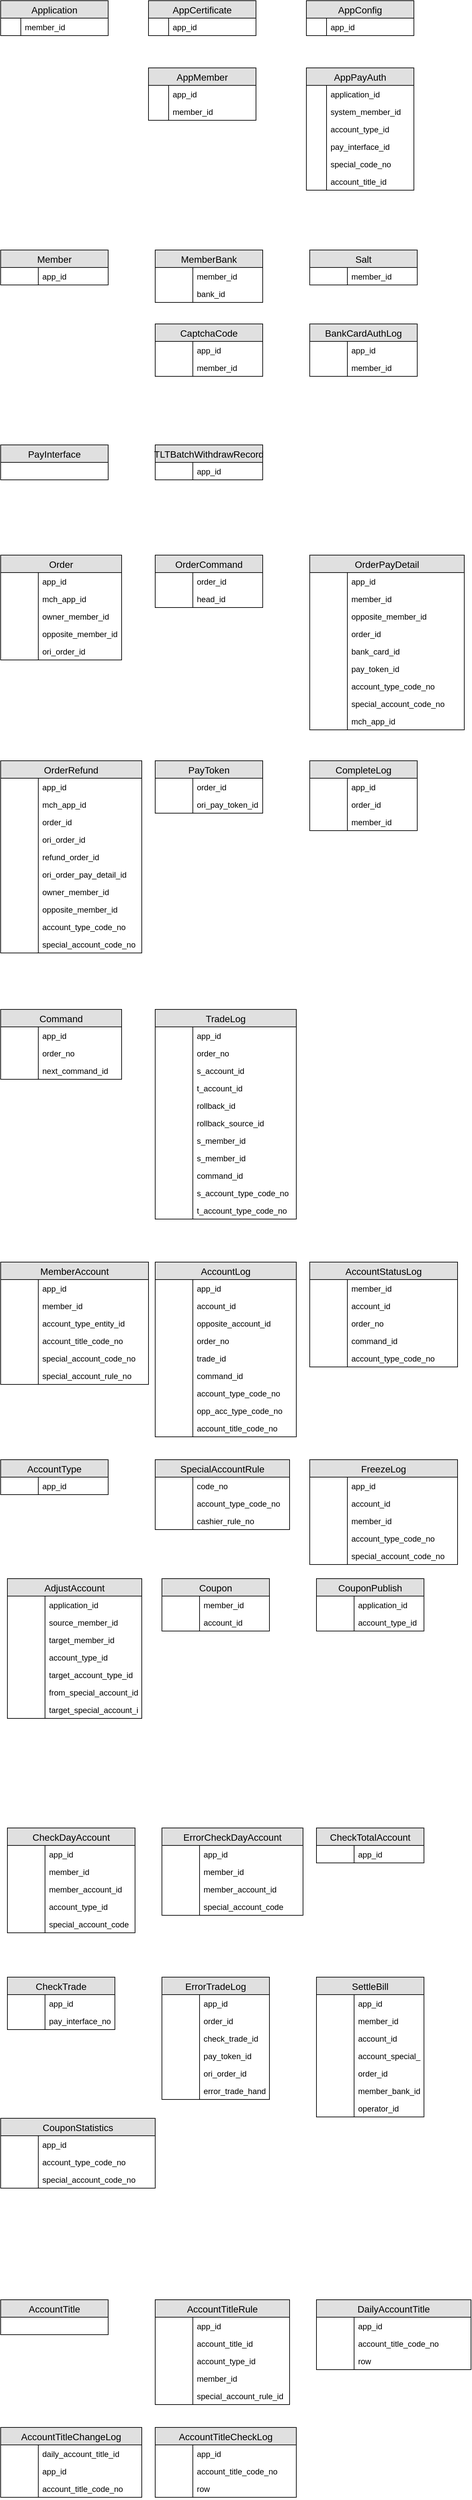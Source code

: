 <mxfile version="11.1.2" type="github"><diagram id="UB2PwbNcobhP-4sChVIH" name="Page-1"><mxGraphModel dx="946" dy="567" grid="1" gridSize="10" guides="1" tooltips="1" connect="1" arrows="1" fold="1" page="1" pageScale="1" pageWidth="827" pageHeight="1169" math="0" shadow="0"><root><mxCell id="0"/><mxCell id="1" parent="0"/><mxCell id="GaxqJT11lvs_mXQtrb60-29" value="Application" style="swimlane;fontStyle=0;childLayout=stackLayout;horizontal=1;startSize=26;fillColor=#e0e0e0;horizontalStack=0;resizeParent=1;resizeParentMax=0;resizeLast=0;collapsible=1;marginBottom=0;swimlaneFillColor=#ffffff;align=center;fontSize=14;" parent="1" vertex="1"><mxGeometry x="40" y="29" width="160" height="52" as="geometry"/></mxCell><mxCell id="GaxqJT11lvs_mXQtrb60-138" value="member_id" style="shape=partialRectangle;top=0;left=0;right=0;bottom=0;align=left;verticalAlign=top;fillColor=none;spacingLeft=34;spacingRight=4;overflow=hidden;rotatable=0;points=[[0,0.5],[1,0.5]];portConstraint=eastwest;dropTarget=0;fontSize=12;" parent="GaxqJT11lvs_mXQtrb60-29" vertex="1"><mxGeometry y="26" width="160" height="26" as="geometry"/></mxCell><mxCell id="GaxqJT11lvs_mXQtrb60-139" value="" style="shape=partialRectangle;top=0;left=0;bottom=0;fillColor=none;align=left;verticalAlign=top;spacingLeft=4;spacingRight=4;overflow=hidden;rotatable=0;points=[];portConstraint=eastwest;part=1;fontSize=12;" parent="GaxqJT11lvs_mXQtrb60-138" vertex="1" connectable="0"><mxGeometry width="30" height="26" as="geometry"/></mxCell><mxCell id="GaxqJT11lvs_mXQtrb60-30" value="AppCertificate" style="swimlane;fontStyle=0;childLayout=stackLayout;horizontal=1;startSize=26;fillColor=#e0e0e0;horizontalStack=0;resizeParent=1;resizeParentMax=0;resizeLast=0;collapsible=1;marginBottom=0;swimlaneFillColor=#ffffff;align=center;fontSize=14;" parent="1" vertex="1"><mxGeometry x="260" y="29" width="160" height="52" as="geometry"/></mxCell><mxCell id="GaxqJT11lvs_mXQtrb60-122" value="app_id" style="shape=partialRectangle;top=0;left=0;right=0;bottom=0;align=left;verticalAlign=top;fillColor=none;spacingLeft=34;spacingRight=4;overflow=hidden;rotatable=0;points=[[0,0.5],[1,0.5]];portConstraint=eastwest;dropTarget=0;fontSize=12;" parent="GaxqJT11lvs_mXQtrb60-30" vertex="1"><mxGeometry y="26" width="160" height="26" as="geometry"/></mxCell><mxCell id="GaxqJT11lvs_mXQtrb60-123" value="" style="shape=partialRectangle;top=0;left=0;bottom=0;fillColor=none;align=left;verticalAlign=top;spacingLeft=4;spacingRight=4;overflow=hidden;rotatable=0;points=[];portConstraint=eastwest;part=1;fontSize=12;" parent="GaxqJT11lvs_mXQtrb60-122" vertex="1" connectable="0"><mxGeometry width="30" height="26" as="geometry"/></mxCell><mxCell id="GaxqJT11lvs_mXQtrb60-31" value="AppConfig" style="swimlane;fontStyle=0;childLayout=stackLayout;horizontal=1;startSize=26;fillColor=#e0e0e0;horizontalStack=0;resizeParent=1;resizeParentMax=0;resizeLast=0;collapsible=1;marginBottom=0;swimlaneFillColor=#ffffff;align=center;fontSize=14;" parent="1" vertex="1"><mxGeometry x="495" y="29" width="160" height="52" as="geometry"/></mxCell><mxCell id="GaxqJT11lvs_mXQtrb60-126" value="app_id" style="shape=partialRectangle;top=0;left=0;right=0;bottom=0;align=left;verticalAlign=top;fillColor=none;spacingLeft=34;spacingRight=4;overflow=hidden;rotatable=0;points=[[0,0.5],[1,0.5]];portConstraint=eastwest;dropTarget=0;fontSize=12;" parent="GaxqJT11lvs_mXQtrb60-31" vertex="1"><mxGeometry y="26" width="160" height="26" as="geometry"/></mxCell><mxCell id="GaxqJT11lvs_mXQtrb60-127" value="" style="shape=partialRectangle;top=0;left=0;bottom=0;fillColor=none;align=left;verticalAlign=top;spacingLeft=4;spacingRight=4;overflow=hidden;rotatable=0;points=[];portConstraint=eastwest;part=1;fontSize=12;" parent="GaxqJT11lvs_mXQtrb60-126" vertex="1" connectable="0"><mxGeometry width="30" height="26" as="geometry"/></mxCell><mxCell id="GaxqJT11lvs_mXQtrb60-32" value="AppMember" style="swimlane;fontStyle=0;childLayout=stackLayout;horizontal=1;startSize=26;fillColor=#e0e0e0;horizontalStack=0;resizeParent=1;resizeParentMax=0;resizeLast=0;collapsible=1;marginBottom=0;swimlaneFillColor=#ffffff;align=center;fontSize=14;" parent="1" vertex="1"><mxGeometry x="260" y="129" width="160" height="78" as="geometry"/></mxCell><mxCell id="GaxqJT11lvs_mXQtrb60-128" value="app_id" style="shape=partialRectangle;top=0;left=0;right=0;bottom=0;align=left;verticalAlign=top;fillColor=none;spacingLeft=34;spacingRight=4;overflow=hidden;rotatable=0;points=[[0,0.5],[1,0.5]];portConstraint=eastwest;dropTarget=0;fontSize=12;" parent="GaxqJT11lvs_mXQtrb60-32" vertex="1"><mxGeometry y="26" width="160" height="26" as="geometry"/></mxCell><mxCell id="GaxqJT11lvs_mXQtrb60-129" value="" style="shape=partialRectangle;top=0;left=0;bottom=0;fillColor=none;align=left;verticalAlign=top;spacingLeft=4;spacingRight=4;overflow=hidden;rotatable=0;points=[];portConstraint=eastwest;part=1;fontSize=12;" parent="GaxqJT11lvs_mXQtrb60-128" vertex="1" connectable="0"><mxGeometry width="30" height="26" as="geometry"/></mxCell><mxCell id="GaxqJT11lvs_mXQtrb60-130" value="member_id" style="shape=partialRectangle;top=0;left=0;right=0;bottom=0;align=left;verticalAlign=top;fillColor=none;spacingLeft=34;spacingRight=4;overflow=hidden;rotatable=0;points=[[0,0.5],[1,0.5]];portConstraint=eastwest;dropTarget=0;fontSize=12;" parent="GaxqJT11lvs_mXQtrb60-32" vertex="1"><mxGeometry y="52" width="160" height="26" as="geometry"/></mxCell><mxCell id="GaxqJT11lvs_mXQtrb60-131" value="" style="shape=partialRectangle;top=0;left=0;bottom=0;fillColor=none;align=left;verticalAlign=top;spacingLeft=4;spacingRight=4;overflow=hidden;rotatable=0;points=[];portConstraint=eastwest;part=1;fontSize=12;" parent="GaxqJT11lvs_mXQtrb60-130" vertex="1" connectable="0"><mxGeometry width="30" height="26" as="geometry"/></mxCell><mxCell id="GaxqJT11lvs_mXQtrb60-33" value="AppPayAuth" style="swimlane;fontStyle=0;childLayout=stackLayout;horizontal=1;startSize=26;fillColor=#e0e0e0;horizontalStack=0;resizeParent=1;resizeParentMax=0;resizeLast=0;collapsible=1;marginBottom=0;swimlaneFillColor=#ffffff;align=center;fontSize=14;" parent="1" vertex="1"><mxGeometry x="495" y="129" width="160" height="182" as="geometry"/></mxCell><mxCell id="GaxqJT11lvs_mXQtrb60-134" value="application_id" style="shape=partialRectangle;top=0;left=0;right=0;bottom=0;align=left;verticalAlign=top;fillColor=none;spacingLeft=34;spacingRight=4;overflow=hidden;rotatable=0;points=[[0,0.5],[1,0.5]];portConstraint=eastwest;dropTarget=0;fontSize=12;" parent="GaxqJT11lvs_mXQtrb60-33" vertex="1"><mxGeometry y="26" width="160" height="26" as="geometry"/></mxCell><mxCell id="GaxqJT11lvs_mXQtrb60-135" value="" style="shape=partialRectangle;top=0;left=0;bottom=0;fillColor=none;align=left;verticalAlign=top;spacingLeft=4;spacingRight=4;overflow=hidden;rotatable=0;points=[];portConstraint=eastwest;part=1;fontSize=12;" parent="GaxqJT11lvs_mXQtrb60-134" vertex="1" connectable="0"><mxGeometry width="30" height="26" as="geometry"/></mxCell><mxCell id="GaxqJT11lvs_mXQtrb60-136" value="system_member_id" style="shape=partialRectangle;top=0;left=0;right=0;bottom=0;align=left;verticalAlign=top;fillColor=none;spacingLeft=34;spacingRight=4;overflow=hidden;rotatable=0;points=[[0,0.5],[1,0.5]];portConstraint=eastwest;dropTarget=0;fontSize=12;" parent="GaxqJT11lvs_mXQtrb60-33" vertex="1"><mxGeometry y="52" width="160" height="26" as="geometry"/></mxCell><mxCell id="GaxqJT11lvs_mXQtrb60-137" value="" style="shape=partialRectangle;top=0;left=0;bottom=0;fillColor=none;align=left;verticalAlign=top;spacingLeft=4;spacingRight=4;overflow=hidden;rotatable=0;points=[];portConstraint=eastwest;part=1;fontSize=12;" parent="GaxqJT11lvs_mXQtrb60-136" vertex="1" connectable="0"><mxGeometry width="30" height="26" as="geometry"/></mxCell><mxCell id="GaxqJT11lvs_mXQtrb60-142" value="account_type_id" style="shape=partialRectangle;top=0;left=0;right=0;bottom=0;align=left;verticalAlign=top;fillColor=none;spacingLeft=34;spacingRight=4;overflow=hidden;rotatable=0;points=[[0,0.5],[1,0.5]];portConstraint=eastwest;dropTarget=0;fontSize=12;" parent="GaxqJT11lvs_mXQtrb60-33" vertex="1"><mxGeometry y="78" width="160" height="26" as="geometry"/></mxCell><mxCell id="GaxqJT11lvs_mXQtrb60-143" value="" style="shape=partialRectangle;top=0;left=0;bottom=0;fillColor=none;align=left;verticalAlign=top;spacingLeft=4;spacingRight=4;overflow=hidden;rotatable=0;points=[];portConstraint=eastwest;part=1;fontSize=12;" parent="GaxqJT11lvs_mXQtrb60-142" vertex="1" connectable="0"><mxGeometry width="30" height="26" as="geometry"/></mxCell><mxCell id="GaxqJT11lvs_mXQtrb60-132" value="pay_interface_id" style="shape=partialRectangle;top=0;left=0;right=0;bottom=0;align=left;verticalAlign=top;fillColor=none;spacingLeft=34;spacingRight=4;overflow=hidden;rotatable=0;points=[[0,0.5],[1,0.5]];portConstraint=eastwest;dropTarget=0;fontSize=12;" parent="GaxqJT11lvs_mXQtrb60-33" vertex="1"><mxGeometry y="104" width="160" height="26" as="geometry"/></mxCell><mxCell id="GaxqJT11lvs_mXQtrb60-133" value="" style="shape=partialRectangle;top=0;left=0;bottom=0;fillColor=none;align=left;verticalAlign=top;spacingLeft=4;spacingRight=4;overflow=hidden;rotatable=0;points=[];portConstraint=eastwest;part=1;fontSize=12;" parent="GaxqJT11lvs_mXQtrb60-132" vertex="1" connectable="0"><mxGeometry width="30" height="26" as="geometry"/></mxCell><mxCell id="GaxqJT11lvs_mXQtrb60-146" value="special_code_no" style="shape=partialRectangle;top=0;left=0;right=0;bottom=0;align=left;verticalAlign=top;fillColor=none;spacingLeft=34;spacingRight=4;overflow=hidden;rotatable=0;points=[[0,0.5],[1,0.5]];portConstraint=eastwest;dropTarget=0;fontSize=12;" parent="GaxqJT11lvs_mXQtrb60-33" vertex="1"><mxGeometry y="130" width="160" height="26" as="geometry"/></mxCell><mxCell id="GaxqJT11lvs_mXQtrb60-147" value="" style="shape=partialRectangle;top=0;left=0;bottom=0;fillColor=none;align=left;verticalAlign=top;spacingLeft=4;spacingRight=4;overflow=hidden;rotatable=0;points=[];portConstraint=eastwest;part=1;fontSize=12;" parent="GaxqJT11lvs_mXQtrb60-146" vertex="1" connectable="0"><mxGeometry width="30" height="26" as="geometry"/></mxCell><mxCell id="GaxqJT11lvs_mXQtrb60-144" value="account_title_id" style="shape=partialRectangle;top=0;left=0;right=0;bottom=0;align=left;verticalAlign=top;fillColor=none;spacingLeft=34;spacingRight=4;overflow=hidden;rotatable=0;points=[[0,0.5],[1,0.5]];portConstraint=eastwest;dropTarget=0;fontSize=12;" parent="GaxqJT11lvs_mXQtrb60-33" vertex="1"><mxGeometry y="156" width="160" height="26" as="geometry"/></mxCell><mxCell id="GaxqJT11lvs_mXQtrb60-145" value="" style="shape=partialRectangle;top=0;left=0;bottom=0;fillColor=none;align=left;verticalAlign=top;spacingLeft=4;spacingRight=4;overflow=hidden;rotatable=0;points=[];portConstraint=eastwest;part=1;fontSize=12;" parent="GaxqJT11lvs_mXQtrb60-144" vertex="1" connectable="0"><mxGeometry width="30" height="26" as="geometry"/></mxCell><mxCell id="GaxqJT11lvs_mXQtrb60-36" value="Command" style="swimlane;fontStyle=0;childLayout=stackLayout;horizontal=1;startSize=26;fillColor=#e0e0e0;horizontalStack=0;resizeParent=1;resizeParentMax=0;resizeLast=0;collapsible=1;marginBottom=0;swimlaneFillColor=#ffffff;align=center;fontSize=14;" parent="1" vertex="1"><mxGeometry x="40" y="1530" width="180" height="104" as="geometry"/></mxCell><mxCell id="daAq5DkeNuYFMFqZS919-77" value="app_id" style="shape=partialRectangle;top=0;left=0;right=0;bottom=0;align=left;verticalAlign=top;fillColor=none;spacingLeft=60;spacingRight=4;overflow=hidden;rotatable=0;points=[[0,0.5],[1,0.5]];portConstraint=eastwest;dropTarget=0;fontSize=12;" vertex="1" parent="GaxqJT11lvs_mXQtrb60-36"><mxGeometry y="26" width="180" height="26" as="geometry"/></mxCell><mxCell id="daAq5DkeNuYFMFqZS919-78" value="" style="shape=partialRectangle;fontStyle=1;top=0;left=0;bottom=0;fillColor=none;align=left;verticalAlign=top;spacingLeft=4;spacingRight=4;overflow=hidden;rotatable=0;points=[];portConstraint=eastwest;part=1;fontSize=12;" vertex="1" connectable="0" parent="daAq5DkeNuYFMFqZS919-77"><mxGeometry width="56" height="26" as="geometry"/></mxCell><mxCell id="daAq5DkeNuYFMFqZS919-79" value="order_no" style="shape=partialRectangle;top=0;left=0;right=0;bottom=0;align=left;verticalAlign=top;fillColor=none;spacingLeft=60;spacingRight=4;overflow=hidden;rotatable=0;points=[[0,0.5],[1,0.5]];portConstraint=eastwest;dropTarget=0;fontSize=12;" vertex="1" parent="GaxqJT11lvs_mXQtrb60-36"><mxGeometry y="52" width="180" height="26" as="geometry"/></mxCell><mxCell id="daAq5DkeNuYFMFqZS919-80" value="" style="shape=partialRectangle;fontStyle=1;top=0;left=0;bottom=0;fillColor=none;align=left;verticalAlign=top;spacingLeft=4;spacingRight=4;overflow=hidden;rotatable=0;points=[];portConstraint=eastwest;part=1;fontSize=12;" vertex="1" connectable="0" parent="daAq5DkeNuYFMFqZS919-79"><mxGeometry width="56" height="26" as="geometry"/></mxCell><mxCell id="daAq5DkeNuYFMFqZS919-81" value="next_command_id" style="shape=partialRectangle;top=0;left=0;right=0;bottom=0;align=left;verticalAlign=top;fillColor=none;spacingLeft=60;spacingRight=4;overflow=hidden;rotatable=0;points=[[0,0.5],[1,0.5]];portConstraint=eastwest;dropTarget=0;fontSize=12;" vertex="1" parent="GaxqJT11lvs_mXQtrb60-36"><mxGeometry y="78" width="180" height="26" as="geometry"/></mxCell><mxCell id="daAq5DkeNuYFMFqZS919-82" value="" style="shape=partialRectangle;fontStyle=1;top=0;left=0;bottom=0;fillColor=none;align=left;verticalAlign=top;spacingLeft=4;spacingRight=4;overflow=hidden;rotatable=0;points=[];portConstraint=eastwest;part=1;fontSize=12;" vertex="1" connectable="0" parent="daAq5DkeNuYFMFqZS919-81"><mxGeometry width="56" height="26" as="geometry"/></mxCell><mxCell id="GaxqJT11lvs_mXQtrb60-37" value="Order" style="swimlane;fontStyle=0;childLayout=stackLayout;horizontal=1;startSize=26;fillColor=#e0e0e0;horizontalStack=0;resizeParent=1;resizeParentMax=0;resizeLast=0;collapsible=1;marginBottom=0;swimlaneFillColor=#ffffff;align=center;fontSize=14;" parent="1" vertex="1"><mxGeometry x="40" y="854" width="180" height="156" as="geometry"/></mxCell><mxCell id="daAq5DkeNuYFMFqZS919-1" value="app_id" style="shape=partialRectangle;top=0;left=0;right=0;bottom=0;align=left;verticalAlign=top;fillColor=none;spacingLeft=60;spacingRight=4;overflow=hidden;rotatable=0;points=[[0,0.5],[1,0.5]];portConstraint=eastwest;dropTarget=0;fontSize=12;" vertex="1" parent="GaxqJT11lvs_mXQtrb60-37"><mxGeometry y="26" width="180" height="26" as="geometry"/></mxCell><mxCell id="daAq5DkeNuYFMFqZS919-2" value="" style="shape=partialRectangle;fontStyle=1;top=0;left=0;bottom=0;fillColor=none;align=left;verticalAlign=top;spacingLeft=4;spacingRight=4;overflow=hidden;rotatable=0;points=[];portConstraint=eastwest;part=1;fontSize=12;" vertex="1" connectable="0" parent="daAq5DkeNuYFMFqZS919-1"><mxGeometry width="56" height="26" as="geometry"/></mxCell><mxCell id="daAq5DkeNuYFMFqZS919-9" value="mch_app_id" style="shape=partialRectangle;top=0;left=0;right=0;bottom=0;align=left;verticalAlign=top;fillColor=none;spacingLeft=60;spacingRight=4;overflow=hidden;rotatable=0;points=[[0,0.5],[1,0.5]];portConstraint=eastwest;dropTarget=0;fontSize=12;" vertex="1" parent="GaxqJT11lvs_mXQtrb60-37"><mxGeometry y="52" width="180" height="26" as="geometry"/></mxCell><mxCell id="daAq5DkeNuYFMFqZS919-10" value="" style="shape=partialRectangle;fontStyle=1;top=0;left=0;bottom=0;fillColor=none;align=left;verticalAlign=top;spacingLeft=4;spacingRight=4;overflow=hidden;rotatable=0;points=[];portConstraint=eastwest;part=1;fontSize=12;" vertex="1" connectable="0" parent="daAq5DkeNuYFMFqZS919-9"><mxGeometry width="56" height="26" as="geometry"/></mxCell><mxCell id="daAq5DkeNuYFMFqZS919-5" value="owner_member_id" style="shape=partialRectangle;top=0;left=0;right=0;bottom=0;align=left;verticalAlign=top;fillColor=none;spacingLeft=60;spacingRight=4;overflow=hidden;rotatable=0;points=[[0,0.5],[1,0.5]];portConstraint=eastwest;dropTarget=0;fontSize=12;" vertex="1" parent="GaxqJT11lvs_mXQtrb60-37"><mxGeometry y="78" width="180" height="26" as="geometry"/></mxCell><mxCell id="daAq5DkeNuYFMFqZS919-6" value="" style="shape=partialRectangle;fontStyle=1;top=0;left=0;bottom=0;fillColor=none;align=left;verticalAlign=top;spacingLeft=4;spacingRight=4;overflow=hidden;rotatable=0;points=[];portConstraint=eastwest;part=1;fontSize=12;" vertex="1" connectable="0" parent="daAq5DkeNuYFMFqZS919-5"><mxGeometry width="56" height="26" as="geometry"/></mxCell><mxCell id="daAq5DkeNuYFMFqZS919-7" value="opposite_member_id" style="shape=partialRectangle;top=0;left=0;right=0;bottom=0;align=left;verticalAlign=top;fillColor=none;spacingLeft=60;spacingRight=4;overflow=hidden;rotatable=0;points=[[0,0.5],[1,0.5]];portConstraint=eastwest;dropTarget=0;fontSize=12;" vertex="1" parent="GaxqJT11lvs_mXQtrb60-37"><mxGeometry y="104" width="180" height="26" as="geometry"/></mxCell><mxCell id="daAq5DkeNuYFMFqZS919-8" value="" style="shape=partialRectangle;fontStyle=1;top=0;left=0;bottom=0;fillColor=none;align=left;verticalAlign=top;spacingLeft=4;spacingRight=4;overflow=hidden;rotatable=0;points=[];portConstraint=eastwest;part=1;fontSize=12;" vertex="1" connectable="0" parent="daAq5DkeNuYFMFqZS919-7"><mxGeometry width="56" height="26" as="geometry"/></mxCell><mxCell id="daAq5DkeNuYFMFqZS919-11" value="ori_order_id" style="shape=partialRectangle;top=0;left=0;right=0;bottom=0;align=left;verticalAlign=top;fillColor=none;spacingLeft=60;spacingRight=4;overflow=hidden;rotatable=0;points=[[0,0.5],[1,0.5]];portConstraint=eastwest;dropTarget=0;fontSize=12;" vertex="1" parent="GaxqJT11lvs_mXQtrb60-37"><mxGeometry y="130" width="180" height="26" as="geometry"/></mxCell><mxCell id="daAq5DkeNuYFMFqZS919-12" value="" style="shape=partialRectangle;fontStyle=1;top=0;left=0;bottom=0;fillColor=none;align=left;verticalAlign=top;spacingLeft=4;spacingRight=4;overflow=hidden;rotatable=0;points=[];portConstraint=eastwest;part=1;fontSize=12;" vertex="1" connectable="0" parent="daAq5DkeNuYFMFqZS919-11"><mxGeometry width="56" height="26" as="geometry"/></mxCell><mxCell id="GaxqJT11lvs_mXQtrb60-38" value="TLTBatchWithdrawRecord" style="swimlane;fontStyle=0;childLayout=stackLayout;horizontal=1;startSize=26;fillColor=#e0e0e0;horizontalStack=0;resizeParent=1;resizeParentMax=0;resizeLast=0;collapsible=1;marginBottom=0;swimlaneFillColor=#ffffff;align=center;fontSize=14;" parent="1" vertex="1"><mxGeometry x="270" y="690" width="160" height="52" as="geometry"/></mxCell><mxCell id="GaxqJT11lvs_mXQtrb60-166" value="app_id" style="shape=partialRectangle;top=0;left=0;right=0;bottom=0;align=left;verticalAlign=top;fillColor=none;spacingLeft=60;spacingRight=4;overflow=hidden;rotatable=0;points=[[0,0.5],[1,0.5]];portConstraint=eastwest;dropTarget=0;fontSize=12;" parent="GaxqJT11lvs_mXQtrb60-38" vertex="1"><mxGeometry y="26" width="160" height="26" as="geometry"/></mxCell><mxCell id="GaxqJT11lvs_mXQtrb60-167" value="" style="shape=partialRectangle;fontStyle=1;top=0;left=0;bottom=0;fillColor=none;align=left;verticalAlign=top;spacingLeft=4;spacingRight=4;overflow=hidden;rotatable=0;points=[];portConstraint=eastwest;part=1;fontSize=12;" parent="GaxqJT11lvs_mXQtrb60-166" vertex="1" connectable="0"><mxGeometry width="56" height="26" as="geometry"/></mxCell><mxCell id="GaxqJT11lvs_mXQtrb60-39" value="PayInterface" style="swimlane;fontStyle=0;childLayout=stackLayout;horizontal=1;startSize=26;fillColor=#e0e0e0;horizontalStack=0;resizeParent=1;resizeParentMax=0;resizeLast=0;collapsible=1;marginBottom=0;swimlaneFillColor=#ffffff;align=center;fontSize=14;" parent="1" vertex="1"><mxGeometry x="40" y="690" width="160" height="52" as="geometry"/></mxCell><mxCell id="GaxqJT11lvs_mXQtrb60-40" value="BankCardAuthLog" style="swimlane;fontStyle=0;childLayout=stackLayout;horizontal=1;startSize=26;fillColor=#e0e0e0;horizontalStack=0;resizeParent=1;resizeParentMax=0;resizeLast=0;collapsible=1;marginBottom=0;swimlaneFillColor=#ffffff;align=center;fontSize=14;" parent="1" vertex="1"><mxGeometry x="500" y="510" width="160" height="78" as="geometry"/></mxCell><mxCell id="GaxqJT11lvs_mXQtrb60-160" value="app_id" style="shape=partialRectangle;top=0;left=0;right=0;bottom=0;align=left;verticalAlign=top;fillColor=none;spacingLeft=60;spacingRight=4;overflow=hidden;rotatable=0;points=[[0,0.5],[1,0.5]];portConstraint=eastwest;dropTarget=0;fontSize=12;" parent="GaxqJT11lvs_mXQtrb60-40" vertex="1"><mxGeometry y="26" width="160" height="26" as="geometry"/></mxCell><mxCell id="GaxqJT11lvs_mXQtrb60-161" value="" style="shape=partialRectangle;fontStyle=1;top=0;left=0;bottom=0;fillColor=none;align=left;verticalAlign=top;spacingLeft=4;spacingRight=4;overflow=hidden;rotatable=0;points=[];portConstraint=eastwest;part=1;fontSize=12;" parent="GaxqJT11lvs_mXQtrb60-160" vertex="1" connectable="0"><mxGeometry width="56" height="26" as="geometry"/></mxCell><mxCell id="GaxqJT11lvs_mXQtrb60-162" value="member_id" style="shape=partialRectangle;top=0;left=0;right=0;bottom=0;align=left;verticalAlign=top;fillColor=none;spacingLeft=60;spacingRight=4;overflow=hidden;rotatable=0;points=[[0,0.5],[1,0.5]];portConstraint=eastwest;dropTarget=0;fontSize=12;" parent="GaxqJT11lvs_mXQtrb60-40" vertex="1"><mxGeometry y="52" width="160" height="26" as="geometry"/></mxCell><mxCell id="GaxqJT11lvs_mXQtrb60-163" value="" style="shape=partialRectangle;fontStyle=1;top=0;left=0;bottom=0;fillColor=none;align=left;verticalAlign=top;spacingLeft=4;spacingRight=4;overflow=hidden;rotatable=0;points=[];portConstraint=eastwest;part=1;fontSize=12;" parent="GaxqJT11lvs_mXQtrb60-162" vertex="1" connectable="0"><mxGeometry width="56" height="26" as="geometry"/></mxCell><mxCell id="GaxqJT11lvs_mXQtrb60-41" value="CaptchaCode" style="swimlane;fontStyle=0;childLayout=stackLayout;horizontal=1;startSize=26;fillColor=#e0e0e0;horizontalStack=0;resizeParent=1;resizeParentMax=0;resizeLast=0;collapsible=1;marginBottom=0;swimlaneFillColor=#ffffff;align=center;fontSize=14;" parent="1" vertex="1"><mxGeometry x="270" y="510" width="160" height="78" as="geometry"/></mxCell><mxCell id="GaxqJT11lvs_mXQtrb60-158" value="app_id" style="shape=partialRectangle;top=0;left=0;right=0;bottom=0;align=left;verticalAlign=top;fillColor=none;spacingLeft=60;spacingRight=4;overflow=hidden;rotatable=0;points=[[0,0.5],[1,0.5]];portConstraint=eastwest;dropTarget=0;fontSize=12;" parent="GaxqJT11lvs_mXQtrb60-41" vertex="1"><mxGeometry y="26" width="160" height="26" as="geometry"/></mxCell><mxCell id="GaxqJT11lvs_mXQtrb60-159" value="" style="shape=partialRectangle;fontStyle=1;top=0;left=0;bottom=0;fillColor=none;align=left;verticalAlign=top;spacingLeft=4;spacingRight=4;overflow=hidden;rotatable=0;points=[];portConstraint=eastwest;part=1;fontSize=12;" parent="GaxqJT11lvs_mXQtrb60-158" vertex="1" connectable="0"><mxGeometry width="56" height="26" as="geometry"/></mxCell><mxCell id="GaxqJT11lvs_mXQtrb60-156" value="member_id" style="shape=partialRectangle;top=0;left=0;right=0;bottom=0;align=left;verticalAlign=top;fillColor=none;spacingLeft=60;spacingRight=4;overflow=hidden;rotatable=0;points=[[0,0.5],[1,0.5]];portConstraint=eastwest;dropTarget=0;fontSize=12;" parent="GaxqJT11lvs_mXQtrb60-41" vertex="1"><mxGeometry y="52" width="160" height="26" as="geometry"/></mxCell><mxCell id="GaxqJT11lvs_mXQtrb60-157" value="" style="shape=partialRectangle;fontStyle=1;top=0;left=0;bottom=0;fillColor=none;align=left;verticalAlign=top;spacingLeft=4;spacingRight=4;overflow=hidden;rotatable=0;points=[];portConstraint=eastwest;part=1;fontSize=12;" parent="GaxqJT11lvs_mXQtrb60-156" vertex="1" connectable="0"><mxGeometry width="56" height="26" as="geometry"/></mxCell><mxCell id="GaxqJT11lvs_mXQtrb60-42" value="Salt" style="swimlane;fontStyle=0;childLayout=stackLayout;horizontal=1;startSize=26;fillColor=#e0e0e0;horizontalStack=0;resizeParent=1;resizeParentMax=0;resizeLast=0;collapsible=1;marginBottom=0;swimlaneFillColor=#ffffff;align=center;fontSize=14;" parent="1" vertex="1"><mxGeometry x="500" y="400" width="160" height="52" as="geometry"/></mxCell><mxCell id="GaxqJT11lvs_mXQtrb60-154" value="member_id" style="shape=partialRectangle;top=0;left=0;right=0;bottom=0;align=left;verticalAlign=top;fillColor=none;spacingLeft=60;spacingRight=4;overflow=hidden;rotatable=0;points=[[0,0.5],[1,0.5]];portConstraint=eastwest;dropTarget=0;fontSize=12;" parent="GaxqJT11lvs_mXQtrb60-42" vertex="1"><mxGeometry y="26" width="160" height="26" as="geometry"/></mxCell><mxCell id="GaxqJT11lvs_mXQtrb60-155" value="" style="shape=partialRectangle;fontStyle=1;top=0;left=0;bottom=0;fillColor=none;align=left;verticalAlign=top;spacingLeft=4;spacingRight=4;overflow=hidden;rotatable=0;points=[];portConstraint=eastwest;part=1;fontSize=12;" parent="GaxqJT11lvs_mXQtrb60-154" vertex="1" connectable="0"><mxGeometry width="56" height="26" as="geometry"/></mxCell><mxCell id="GaxqJT11lvs_mXQtrb60-43" value="Member" style="swimlane;fontStyle=0;childLayout=stackLayout;horizontal=1;startSize=26;fillColor=#e0e0e0;horizontalStack=0;resizeParent=1;resizeParentMax=0;resizeLast=0;collapsible=1;marginBottom=0;swimlaneFillColor=#ffffff;align=center;fontSize=14;" parent="1" vertex="1"><mxGeometry x="40" y="400" width="160" height="52" as="geometry"/></mxCell><mxCell id="GaxqJT11lvs_mXQtrb60-148" value="app_id" style="shape=partialRectangle;top=0;left=0;right=0;bottom=0;align=left;verticalAlign=top;fillColor=none;spacingLeft=60;spacingRight=4;overflow=hidden;rotatable=0;points=[[0,0.5],[1,0.5]];portConstraint=eastwest;dropTarget=0;fontSize=12;" parent="GaxqJT11lvs_mXQtrb60-43" vertex="1"><mxGeometry y="26" width="160" height="26" as="geometry"/></mxCell><mxCell id="GaxqJT11lvs_mXQtrb60-149" value="" style="shape=partialRectangle;fontStyle=1;top=0;left=0;bottom=0;fillColor=none;align=left;verticalAlign=top;spacingLeft=4;spacingRight=4;overflow=hidden;rotatable=0;points=[];portConstraint=eastwest;part=1;fontSize=12;" parent="GaxqJT11lvs_mXQtrb60-148" vertex="1" connectable="0"><mxGeometry width="56" height="26" as="geometry"/></mxCell><mxCell id="GaxqJT11lvs_mXQtrb60-44" value="MemberBank" style="swimlane;fontStyle=0;childLayout=stackLayout;horizontal=1;startSize=26;fillColor=#e0e0e0;horizontalStack=0;resizeParent=1;resizeParentMax=0;resizeLast=0;collapsible=1;marginBottom=0;swimlaneFillColor=#ffffff;align=center;fontSize=14;" parent="1" vertex="1"><mxGeometry x="270" y="400" width="160" height="78" as="geometry"/></mxCell><mxCell id="GaxqJT11lvs_mXQtrb60-150" value="member_id" style="shape=partialRectangle;top=0;left=0;right=0;bottom=0;align=left;verticalAlign=top;fillColor=none;spacingLeft=60;spacingRight=4;overflow=hidden;rotatable=0;points=[[0,0.5],[1,0.5]];portConstraint=eastwest;dropTarget=0;fontSize=12;" parent="GaxqJT11lvs_mXQtrb60-44" vertex="1"><mxGeometry y="26" width="160" height="26" as="geometry"/></mxCell><mxCell id="GaxqJT11lvs_mXQtrb60-151" value="" style="shape=partialRectangle;fontStyle=1;top=0;left=0;bottom=0;fillColor=none;align=left;verticalAlign=top;spacingLeft=4;spacingRight=4;overflow=hidden;rotatable=0;points=[];portConstraint=eastwest;part=1;fontSize=12;" parent="GaxqJT11lvs_mXQtrb60-150" vertex="1" connectable="0"><mxGeometry width="56" height="26" as="geometry"/></mxCell><mxCell id="GaxqJT11lvs_mXQtrb60-152" value="bank_id" style="shape=partialRectangle;top=0;left=0;right=0;bottom=0;align=left;verticalAlign=top;fillColor=none;spacingLeft=60;spacingRight=4;overflow=hidden;rotatable=0;points=[[0,0.5],[1,0.5]];portConstraint=eastwest;dropTarget=0;fontSize=12;" parent="GaxqJT11lvs_mXQtrb60-44" vertex="1"><mxGeometry y="52" width="160" height="26" as="geometry"/></mxCell><mxCell id="GaxqJT11lvs_mXQtrb60-153" value="" style="shape=partialRectangle;fontStyle=1;top=0;left=0;bottom=0;fillColor=none;align=left;verticalAlign=top;spacingLeft=4;spacingRight=4;overflow=hidden;rotatable=0;points=[];portConstraint=eastwest;part=1;fontSize=12;" parent="GaxqJT11lvs_mXQtrb60-152" vertex="1" connectable="0"><mxGeometry width="56" height="26" as="geometry"/></mxCell><mxCell id="GaxqJT11lvs_mXQtrb60-46" value="CompleteLog" style="swimlane;fontStyle=0;childLayout=stackLayout;horizontal=1;startSize=26;fillColor=#e0e0e0;horizontalStack=0;resizeParent=1;resizeParentMax=0;resizeLast=0;collapsible=1;marginBottom=0;swimlaneFillColor=#ffffff;align=center;fontSize=14;" parent="1" vertex="1"><mxGeometry x="500" y="1160" width="160" height="104" as="geometry"/></mxCell><mxCell id="daAq5DkeNuYFMFqZS919-69" value="app_id" style="shape=partialRectangle;top=0;left=0;right=0;bottom=0;align=left;verticalAlign=top;fillColor=none;spacingLeft=60;spacingRight=4;overflow=hidden;rotatable=0;points=[[0,0.5],[1,0.5]];portConstraint=eastwest;dropTarget=0;fontSize=12;" vertex="1" parent="GaxqJT11lvs_mXQtrb60-46"><mxGeometry y="26" width="160" height="26" as="geometry"/></mxCell><mxCell id="daAq5DkeNuYFMFqZS919-70" value="" style="shape=partialRectangle;fontStyle=1;top=0;left=0;bottom=0;fillColor=none;align=left;verticalAlign=top;spacingLeft=4;spacingRight=4;overflow=hidden;rotatable=0;points=[];portConstraint=eastwest;part=1;fontSize=12;" vertex="1" connectable="0" parent="daAq5DkeNuYFMFqZS919-69"><mxGeometry width="56" height="26" as="geometry"/></mxCell><mxCell id="daAq5DkeNuYFMFqZS919-71" value="order_id" style="shape=partialRectangle;top=0;left=0;right=0;bottom=0;align=left;verticalAlign=top;fillColor=none;spacingLeft=60;spacingRight=4;overflow=hidden;rotatable=0;points=[[0,0.5],[1,0.5]];portConstraint=eastwest;dropTarget=0;fontSize=12;" vertex="1" parent="GaxqJT11lvs_mXQtrb60-46"><mxGeometry y="52" width="160" height="26" as="geometry"/></mxCell><mxCell id="daAq5DkeNuYFMFqZS919-72" value="" style="shape=partialRectangle;fontStyle=1;top=0;left=0;bottom=0;fillColor=none;align=left;verticalAlign=top;spacingLeft=4;spacingRight=4;overflow=hidden;rotatable=0;points=[];portConstraint=eastwest;part=1;fontSize=12;" vertex="1" connectable="0" parent="daAq5DkeNuYFMFqZS919-71"><mxGeometry width="56" height="26" as="geometry"/></mxCell><mxCell id="daAq5DkeNuYFMFqZS919-73" value="member_id" style="shape=partialRectangle;top=0;left=0;right=0;bottom=0;align=left;verticalAlign=top;fillColor=none;spacingLeft=60;spacingRight=4;overflow=hidden;rotatable=0;points=[[0,0.5],[1,0.5]];portConstraint=eastwest;dropTarget=0;fontSize=12;" vertex="1" parent="GaxqJT11lvs_mXQtrb60-46"><mxGeometry y="78" width="160" height="26" as="geometry"/></mxCell><mxCell id="daAq5DkeNuYFMFqZS919-74" value="" style="shape=partialRectangle;fontStyle=1;top=0;left=0;bottom=0;fillColor=none;align=left;verticalAlign=top;spacingLeft=4;spacingRight=4;overflow=hidden;rotatable=0;points=[];portConstraint=eastwest;part=1;fontSize=12;" vertex="1" connectable="0" parent="daAq5DkeNuYFMFqZS919-73"><mxGeometry width="56" height="26" as="geometry"/></mxCell><mxCell id="GaxqJT11lvs_mXQtrb60-47" value="PayToken" style="swimlane;fontStyle=0;childLayout=stackLayout;horizontal=1;startSize=26;fillColor=#e0e0e0;horizontalStack=0;resizeParent=1;resizeParentMax=0;resizeLast=0;collapsible=1;marginBottom=0;swimlaneFillColor=#ffffff;align=center;fontSize=14;" parent="1" vertex="1"><mxGeometry x="270" y="1160" width="160" height="78" as="geometry"/></mxCell><mxCell id="daAq5DkeNuYFMFqZS919-63" value="order_id" style="shape=partialRectangle;top=0;left=0;right=0;bottom=0;align=left;verticalAlign=top;fillColor=none;spacingLeft=60;spacingRight=4;overflow=hidden;rotatable=0;points=[[0,0.5],[1,0.5]];portConstraint=eastwest;dropTarget=0;fontSize=12;" vertex="1" parent="GaxqJT11lvs_mXQtrb60-47"><mxGeometry y="26" width="160" height="26" as="geometry"/></mxCell><mxCell id="daAq5DkeNuYFMFqZS919-64" value="" style="shape=partialRectangle;fontStyle=1;top=0;left=0;bottom=0;fillColor=none;align=left;verticalAlign=top;spacingLeft=4;spacingRight=4;overflow=hidden;rotatable=0;points=[];portConstraint=eastwest;part=1;fontSize=12;" vertex="1" connectable="0" parent="daAq5DkeNuYFMFqZS919-63"><mxGeometry width="56" height="26" as="geometry"/></mxCell><mxCell id="daAq5DkeNuYFMFqZS919-67" value="ori_pay_token_id" style="shape=partialRectangle;top=0;left=0;right=0;bottom=0;align=left;verticalAlign=top;fillColor=none;spacingLeft=60;spacingRight=4;overflow=hidden;rotatable=0;points=[[0,0.5],[1,0.5]];portConstraint=eastwest;dropTarget=0;fontSize=12;" vertex="1" parent="GaxqJT11lvs_mXQtrb60-47"><mxGeometry y="52" width="160" height="26" as="geometry"/></mxCell><mxCell id="daAq5DkeNuYFMFqZS919-68" value="" style="shape=partialRectangle;fontStyle=1;top=0;left=0;bottom=0;fillColor=none;align=left;verticalAlign=top;spacingLeft=4;spacingRight=4;overflow=hidden;rotatable=0;points=[];portConstraint=eastwest;part=1;fontSize=12;" vertex="1" connectable="0" parent="daAq5DkeNuYFMFqZS919-67"><mxGeometry width="56" height="26" as="geometry"/></mxCell><mxCell id="GaxqJT11lvs_mXQtrb60-48" value="OrderPayDetail" style="swimlane;fontStyle=0;childLayout=stackLayout;horizontal=1;startSize=26;fillColor=#e0e0e0;horizontalStack=0;resizeParent=1;resizeParentMax=0;resizeLast=0;collapsible=1;marginBottom=0;swimlaneFillColor=#ffffff;align=center;fontSize=14;" parent="1" vertex="1"><mxGeometry x="500" y="854" width="230" height="260" as="geometry"/></mxCell><mxCell id="daAq5DkeNuYFMFqZS919-19" value="app_id" style="shape=partialRectangle;top=0;left=0;right=0;bottom=0;align=left;verticalAlign=top;fillColor=none;spacingLeft=60;spacingRight=4;overflow=hidden;rotatable=0;points=[[0,0.5],[1,0.5]];portConstraint=eastwest;dropTarget=0;fontSize=12;" vertex="1" parent="GaxqJT11lvs_mXQtrb60-48"><mxGeometry y="26" width="230" height="26" as="geometry"/></mxCell><mxCell id="daAq5DkeNuYFMFqZS919-20" value="" style="shape=partialRectangle;fontStyle=1;top=0;left=0;bottom=0;fillColor=none;align=left;verticalAlign=top;spacingLeft=4;spacingRight=4;overflow=hidden;rotatable=0;points=[];portConstraint=eastwest;part=1;fontSize=12;" vertex="1" connectable="0" parent="daAq5DkeNuYFMFqZS919-19"><mxGeometry width="56" height="26" as="geometry"/></mxCell><mxCell id="daAq5DkeNuYFMFqZS919-23" value="member_id" style="shape=partialRectangle;top=0;left=0;right=0;bottom=0;align=left;verticalAlign=top;fillColor=none;spacingLeft=60;spacingRight=4;overflow=hidden;rotatable=0;points=[[0,0.5],[1,0.5]];portConstraint=eastwest;dropTarget=0;fontSize=12;" vertex="1" parent="GaxqJT11lvs_mXQtrb60-48"><mxGeometry y="52" width="230" height="26" as="geometry"/></mxCell><mxCell id="daAq5DkeNuYFMFqZS919-24" value="" style="shape=partialRectangle;fontStyle=1;top=0;left=0;bottom=0;fillColor=none;align=left;verticalAlign=top;spacingLeft=4;spacingRight=4;overflow=hidden;rotatable=0;points=[];portConstraint=eastwest;part=1;fontSize=12;" vertex="1" connectable="0" parent="daAq5DkeNuYFMFqZS919-23"><mxGeometry width="56" height="26" as="geometry"/></mxCell><mxCell id="daAq5DkeNuYFMFqZS919-29" value="opposite_member_id" style="shape=partialRectangle;top=0;left=0;right=0;bottom=0;align=left;verticalAlign=top;fillColor=none;spacingLeft=60;spacingRight=4;overflow=hidden;rotatable=0;points=[[0,0.5],[1,0.5]];portConstraint=eastwest;dropTarget=0;fontSize=12;" vertex="1" parent="GaxqJT11lvs_mXQtrb60-48"><mxGeometry y="78" width="230" height="26" as="geometry"/></mxCell><mxCell id="daAq5DkeNuYFMFqZS919-30" value="" style="shape=partialRectangle;fontStyle=1;top=0;left=0;bottom=0;fillColor=none;align=left;verticalAlign=top;spacingLeft=4;spacingRight=4;overflow=hidden;rotatable=0;points=[];portConstraint=eastwest;part=1;fontSize=12;" vertex="1" connectable="0" parent="daAq5DkeNuYFMFqZS919-29"><mxGeometry width="56" height="26" as="geometry"/></mxCell><mxCell id="daAq5DkeNuYFMFqZS919-21" value="order_id" style="shape=partialRectangle;top=0;left=0;right=0;bottom=0;align=left;verticalAlign=top;fillColor=none;spacingLeft=60;spacingRight=4;overflow=hidden;rotatable=0;points=[[0,0.5],[1,0.5]];portConstraint=eastwest;dropTarget=0;fontSize=12;" vertex="1" parent="GaxqJT11lvs_mXQtrb60-48"><mxGeometry y="104" width="230" height="26" as="geometry"/></mxCell><mxCell id="daAq5DkeNuYFMFqZS919-22" value="" style="shape=partialRectangle;fontStyle=1;top=0;left=0;bottom=0;fillColor=none;align=left;verticalAlign=top;spacingLeft=4;spacingRight=4;overflow=hidden;rotatable=0;points=[];portConstraint=eastwest;part=1;fontSize=12;" vertex="1" connectable="0" parent="daAq5DkeNuYFMFqZS919-21"><mxGeometry width="56" height="26" as="geometry"/></mxCell><mxCell id="daAq5DkeNuYFMFqZS919-27" value="bank_card_id" style="shape=partialRectangle;top=0;left=0;right=0;bottom=0;align=left;verticalAlign=top;fillColor=none;spacingLeft=60;spacingRight=4;overflow=hidden;rotatable=0;points=[[0,0.5],[1,0.5]];portConstraint=eastwest;dropTarget=0;fontSize=12;" vertex="1" parent="GaxqJT11lvs_mXQtrb60-48"><mxGeometry y="130" width="230" height="26" as="geometry"/></mxCell><mxCell id="daAq5DkeNuYFMFqZS919-28" value="" style="shape=partialRectangle;fontStyle=1;top=0;left=0;bottom=0;fillColor=none;align=left;verticalAlign=top;spacingLeft=4;spacingRight=4;overflow=hidden;rotatable=0;points=[];portConstraint=eastwest;part=1;fontSize=12;" vertex="1" connectable="0" parent="daAq5DkeNuYFMFqZS919-27"><mxGeometry width="56" height="26" as="geometry"/></mxCell><mxCell id="daAq5DkeNuYFMFqZS919-25" value="pay_token_id" style="shape=partialRectangle;top=0;left=0;right=0;bottom=0;align=left;verticalAlign=top;fillColor=none;spacingLeft=60;spacingRight=4;overflow=hidden;rotatable=0;points=[[0,0.5],[1,0.5]];portConstraint=eastwest;dropTarget=0;fontSize=12;" vertex="1" parent="GaxqJT11lvs_mXQtrb60-48"><mxGeometry y="156" width="230" height="26" as="geometry"/></mxCell><mxCell id="daAq5DkeNuYFMFqZS919-26" value="" style="shape=partialRectangle;fontStyle=1;top=0;left=0;bottom=0;fillColor=none;align=left;verticalAlign=top;spacingLeft=4;spacingRight=4;overflow=hidden;rotatable=0;points=[];portConstraint=eastwest;part=1;fontSize=12;" vertex="1" connectable="0" parent="daAq5DkeNuYFMFqZS919-25"><mxGeometry width="56" height="26" as="geometry"/></mxCell><mxCell id="daAq5DkeNuYFMFqZS919-33" value="account_type_code_no" style="shape=partialRectangle;top=0;left=0;right=0;bottom=0;align=left;verticalAlign=top;fillColor=none;spacingLeft=60;spacingRight=4;overflow=hidden;rotatable=0;points=[[0,0.5],[1,0.5]];portConstraint=eastwest;dropTarget=0;fontSize=12;" vertex="1" parent="GaxqJT11lvs_mXQtrb60-48"><mxGeometry y="182" width="230" height="26" as="geometry"/></mxCell><mxCell id="daAq5DkeNuYFMFqZS919-34" value="" style="shape=partialRectangle;fontStyle=1;top=0;left=0;bottom=0;fillColor=none;align=left;verticalAlign=top;spacingLeft=4;spacingRight=4;overflow=hidden;rotatable=0;points=[];portConstraint=eastwest;part=1;fontSize=12;" vertex="1" connectable="0" parent="daAq5DkeNuYFMFqZS919-33"><mxGeometry width="56" height="26" as="geometry"/></mxCell><mxCell id="daAq5DkeNuYFMFqZS919-31" value="special_account_code_no" style="shape=partialRectangle;top=0;left=0;right=0;bottom=0;align=left;verticalAlign=top;fillColor=none;spacingLeft=60;spacingRight=4;overflow=hidden;rotatable=0;points=[[0,0.5],[1,0.5]];portConstraint=eastwest;dropTarget=0;fontSize=12;" vertex="1" parent="GaxqJT11lvs_mXQtrb60-48"><mxGeometry y="208" width="230" height="26" as="geometry"/></mxCell><mxCell id="daAq5DkeNuYFMFqZS919-32" value="" style="shape=partialRectangle;fontStyle=1;top=0;left=0;bottom=0;fillColor=none;align=left;verticalAlign=top;spacingLeft=4;spacingRight=4;overflow=hidden;rotatable=0;points=[];portConstraint=eastwest;part=1;fontSize=12;" vertex="1" connectable="0" parent="daAq5DkeNuYFMFqZS919-31"><mxGeometry width="56" height="26" as="geometry"/></mxCell><mxCell id="daAq5DkeNuYFMFqZS919-37" value="mch_app_id" style="shape=partialRectangle;top=0;left=0;right=0;bottom=0;align=left;verticalAlign=top;fillColor=none;spacingLeft=60;spacingRight=4;overflow=hidden;rotatable=0;points=[[0,0.5],[1,0.5]];portConstraint=eastwest;dropTarget=0;fontSize=12;" vertex="1" parent="GaxqJT11lvs_mXQtrb60-48"><mxGeometry y="234" width="230" height="26" as="geometry"/></mxCell><mxCell id="daAq5DkeNuYFMFqZS919-38" value="" style="shape=partialRectangle;fontStyle=1;top=0;left=0;bottom=0;fillColor=none;align=left;verticalAlign=top;spacingLeft=4;spacingRight=4;overflow=hidden;rotatable=0;points=[];portConstraint=eastwest;part=1;fontSize=12;" vertex="1" connectable="0" parent="daAq5DkeNuYFMFqZS919-37"><mxGeometry width="56" height="26" as="geometry"/></mxCell><mxCell id="GaxqJT11lvs_mXQtrb60-49" value="OrderCommand" style="swimlane;fontStyle=0;childLayout=stackLayout;horizontal=1;startSize=26;fillColor=#e0e0e0;horizontalStack=0;resizeParent=1;resizeParentMax=0;resizeLast=0;collapsible=1;marginBottom=0;swimlaneFillColor=#ffffff;align=center;fontSize=14;" parent="1" vertex="1"><mxGeometry x="270" y="854" width="160" height="78" as="geometry"/></mxCell><mxCell id="daAq5DkeNuYFMFqZS919-15" value="order_id" style="shape=partialRectangle;top=0;left=0;right=0;bottom=0;align=left;verticalAlign=top;fillColor=none;spacingLeft=60;spacingRight=4;overflow=hidden;rotatable=0;points=[[0,0.5],[1,0.5]];portConstraint=eastwest;dropTarget=0;fontSize=12;" vertex="1" parent="GaxqJT11lvs_mXQtrb60-49"><mxGeometry y="26" width="160" height="26" as="geometry"/></mxCell><mxCell id="daAq5DkeNuYFMFqZS919-16" value="" style="shape=partialRectangle;fontStyle=1;top=0;left=0;bottom=0;fillColor=none;align=left;verticalAlign=top;spacingLeft=4;spacingRight=4;overflow=hidden;rotatable=0;points=[];portConstraint=eastwest;part=1;fontSize=12;" vertex="1" connectable="0" parent="daAq5DkeNuYFMFqZS919-15"><mxGeometry width="56" height="26" as="geometry"/></mxCell><mxCell id="daAq5DkeNuYFMFqZS919-17" value="head_id" style="shape=partialRectangle;top=0;left=0;right=0;bottom=0;align=left;verticalAlign=top;fillColor=none;spacingLeft=60;spacingRight=4;overflow=hidden;rotatable=0;points=[[0,0.5],[1,0.5]];portConstraint=eastwest;dropTarget=0;fontSize=12;" vertex="1" parent="GaxqJT11lvs_mXQtrb60-49"><mxGeometry y="52" width="160" height="26" as="geometry"/></mxCell><mxCell id="daAq5DkeNuYFMFqZS919-18" value="" style="shape=partialRectangle;fontStyle=1;top=0;left=0;bottom=0;fillColor=none;align=left;verticalAlign=top;spacingLeft=4;spacingRight=4;overflow=hidden;rotatable=0;points=[];portConstraint=eastwest;part=1;fontSize=12;" vertex="1" connectable="0" parent="daAq5DkeNuYFMFqZS919-17"><mxGeometry width="56" height="26" as="geometry"/></mxCell><mxCell id="GaxqJT11lvs_mXQtrb60-50" value="OrderRefund" style="swimlane;fontStyle=0;childLayout=stackLayout;horizontal=1;startSize=26;fillColor=#e0e0e0;horizontalStack=0;resizeParent=1;resizeParentMax=0;resizeLast=0;collapsible=1;marginBottom=0;swimlaneFillColor=#ffffff;align=center;fontSize=14;" parent="1" vertex="1"><mxGeometry x="40" y="1160" width="210" height="286" as="geometry"/></mxCell><mxCell id="daAq5DkeNuYFMFqZS919-43" value="app_id" style="shape=partialRectangle;top=0;left=0;right=0;bottom=0;align=left;verticalAlign=top;fillColor=none;spacingLeft=60;spacingRight=4;overflow=hidden;rotatable=0;points=[[0,0.5],[1,0.5]];portConstraint=eastwest;dropTarget=0;fontSize=12;" vertex="1" parent="GaxqJT11lvs_mXQtrb60-50"><mxGeometry y="26" width="210" height="26" as="geometry"/></mxCell><mxCell id="daAq5DkeNuYFMFqZS919-44" value="" style="shape=partialRectangle;fontStyle=1;top=0;left=0;bottom=0;fillColor=none;align=left;verticalAlign=top;spacingLeft=4;spacingRight=4;overflow=hidden;rotatable=0;points=[];portConstraint=eastwest;part=1;fontSize=12;" vertex="1" connectable="0" parent="daAq5DkeNuYFMFqZS919-43"><mxGeometry width="56" height="26" as="geometry"/></mxCell><mxCell id="daAq5DkeNuYFMFqZS919-57" value="mch_app_id" style="shape=partialRectangle;top=0;left=0;right=0;bottom=0;align=left;verticalAlign=top;fillColor=none;spacingLeft=60;spacingRight=4;overflow=hidden;rotatable=0;points=[[0,0.5],[1,0.5]];portConstraint=eastwest;dropTarget=0;fontSize=12;" vertex="1" parent="GaxqJT11lvs_mXQtrb60-50"><mxGeometry y="52" width="210" height="26" as="geometry"/></mxCell><mxCell id="daAq5DkeNuYFMFqZS919-58" value="" style="shape=partialRectangle;fontStyle=1;top=0;left=0;bottom=0;fillColor=none;align=left;verticalAlign=top;spacingLeft=4;spacingRight=4;overflow=hidden;rotatable=0;points=[];portConstraint=eastwest;part=1;fontSize=12;" vertex="1" connectable="0" parent="daAq5DkeNuYFMFqZS919-57"><mxGeometry width="56" height="26" as="geometry"/></mxCell><mxCell id="daAq5DkeNuYFMFqZS919-47" value="order_id" style="shape=partialRectangle;top=0;left=0;right=0;bottom=0;align=left;verticalAlign=top;fillColor=none;spacingLeft=60;spacingRight=4;overflow=hidden;rotatable=0;points=[[0,0.5],[1,0.5]];portConstraint=eastwest;dropTarget=0;fontSize=12;" vertex="1" parent="GaxqJT11lvs_mXQtrb60-50"><mxGeometry y="78" width="210" height="26" as="geometry"/></mxCell><mxCell id="daAq5DkeNuYFMFqZS919-48" value="" style="shape=partialRectangle;fontStyle=1;top=0;left=0;bottom=0;fillColor=none;align=left;verticalAlign=top;spacingLeft=4;spacingRight=4;overflow=hidden;rotatable=0;points=[];portConstraint=eastwest;part=1;fontSize=12;" vertex="1" connectable="0" parent="daAq5DkeNuYFMFqZS919-47"><mxGeometry width="56" height="26" as="geometry"/></mxCell><mxCell id="daAq5DkeNuYFMFqZS919-49" value="ori_order_id" style="shape=partialRectangle;top=0;left=0;right=0;bottom=0;align=left;verticalAlign=top;fillColor=none;spacingLeft=60;spacingRight=4;overflow=hidden;rotatable=0;points=[[0,0.5],[1,0.5]];portConstraint=eastwest;dropTarget=0;fontSize=12;" vertex="1" parent="GaxqJT11lvs_mXQtrb60-50"><mxGeometry y="104" width="210" height="26" as="geometry"/></mxCell><mxCell id="daAq5DkeNuYFMFqZS919-50" value="" style="shape=partialRectangle;fontStyle=1;top=0;left=0;bottom=0;fillColor=none;align=left;verticalAlign=top;spacingLeft=4;spacingRight=4;overflow=hidden;rotatable=0;points=[];portConstraint=eastwest;part=1;fontSize=12;" vertex="1" connectable="0" parent="daAq5DkeNuYFMFqZS919-49"><mxGeometry width="56" height="26" as="geometry"/></mxCell><mxCell id="daAq5DkeNuYFMFqZS919-51" value="refund_order_id" style="shape=partialRectangle;top=0;left=0;right=0;bottom=0;align=left;verticalAlign=top;fillColor=none;spacingLeft=60;spacingRight=4;overflow=hidden;rotatable=0;points=[[0,0.5],[1,0.5]];portConstraint=eastwest;dropTarget=0;fontSize=12;" vertex="1" parent="GaxqJT11lvs_mXQtrb60-50"><mxGeometry y="130" width="210" height="26" as="geometry"/></mxCell><mxCell id="daAq5DkeNuYFMFqZS919-52" value="" style="shape=partialRectangle;fontStyle=1;top=0;left=0;bottom=0;fillColor=none;align=left;verticalAlign=top;spacingLeft=4;spacingRight=4;overflow=hidden;rotatable=0;points=[];portConstraint=eastwest;part=1;fontSize=12;" vertex="1" connectable="0" parent="daAq5DkeNuYFMFqZS919-51"><mxGeometry width="56" height="26" as="geometry"/></mxCell><mxCell id="daAq5DkeNuYFMFqZS919-53" value="ori_order_pay_detail_id" style="shape=partialRectangle;top=0;left=0;right=0;bottom=0;align=left;verticalAlign=top;fillColor=none;spacingLeft=60;spacingRight=4;overflow=hidden;rotatable=0;points=[[0,0.5],[1,0.5]];portConstraint=eastwest;dropTarget=0;fontSize=12;" vertex="1" parent="GaxqJT11lvs_mXQtrb60-50"><mxGeometry y="156" width="210" height="26" as="geometry"/></mxCell><mxCell id="daAq5DkeNuYFMFqZS919-54" value="" style="shape=partialRectangle;fontStyle=1;top=0;left=0;bottom=0;fillColor=none;align=left;verticalAlign=top;spacingLeft=4;spacingRight=4;overflow=hidden;rotatable=0;points=[];portConstraint=eastwest;part=1;fontSize=12;" vertex="1" connectable="0" parent="daAq5DkeNuYFMFqZS919-53"><mxGeometry width="56" height="26" as="geometry"/></mxCell><mxCell id="daAq5DkeNuYFMFqZS919-45" value="owner_member_id" style="shape=partialRectangle;top=0;left=0;right=0;bottom=0;align=left;verticalAlign=top;fillColor=none;spacingLeft=60;spacingRight=4;overflow=hidden;rotatable=0;points=[[0,0.5],[1,0.5]];portConstraint=eastwest;dropTarget=0;fontSize=12;" vertex="1" parent="GaxqJT11lvs_mXQtrb60-50"><mxGeometry y="182" width="210" height="26" as="geometry"/></mxCell><mxCell id="daAq5DkeNuYFMFqZS919-46" value="" style="shape=partialRectangle;fontStyle=1;top=0;left=0;bottom=0;fillColor=none;align=left;verticalAlign=top;spacingLeft=4;spacingRight=4;overflow=hidden;rotatable=0;points=[];portConstraint=eastwest;part=1;fontSize=12;" vertex="1" connectable="0" parent="daAq5DkeNuYFMFqZS919-45"><mxGeometry width="56" height="26" as="geometry"/></mxCell><mxCell id="daAq5DkeNuYFMFqZS919-55" value="opposite_member_id" style="shape=partialRectangle;top=0;left=0;right=0;bottom=0;align=left;verticalAlign=top;fillColor=none;spacingLeft=60;spacingRight=4;overflow=hidden;rotatable=0;points=[[0,0.5],[1,0.5]];portConstraint=eastwest;dropTarget=0;fontSize=12;" vertex="1" parent="GaxqJT11lvs_mXQtrb60-50"><mxGeometry y="208" width="210" height="26" as="geometry"/></mxCell><mxCell id="daAq5DkeNuYFMFqZS919-56" value="" style="shape=partialRectangle;fontStyle=1;top=0;left=0;bottom=0;fillColor=none;align=left;verticalAlign=top;spacingLeft=4;spacingRight=4;overflow=hidden;rotatable=0;points=[];portConstraint=eastwest;part=1;fontSize=12;" vertex="1" connectable="0" parent="daAq5DkeNuYFMFqZS919-55"><mxGeometry width="56" height="26" as="geometry"/></mxCell><mxCell id="daAq5DkeNuYFMFqZS919-59" value="account_type_code_no" style="shape=partialRectangle;top=0;left=0;right=0;bottom=0;align=left;verticalAlign=top;fillColor=none;spacingLeft=60;spacingRight=4;overflow=hidden;rotatable=0;points=[[0,0.5],[1,0.5]];portConstraint=eastwest;dropTarget=0;fontSize=12;" vertex="1" parent="GaxqJT11lvs_mXQtrb60-50"><mxGeometry y="234" width="210" height="26" as="geometry"/></mxCell><mxCell id="daAq5DkeNuYFMFqZS919-60" value="" style="shape=partialRectangle;fontStyle=1;top=0;left=0;bottom=0;fillColor=none;align=left;verticalAlign=top;spacingLeft=4;spacingRight=4;overflow=hidden;rotatable=0;points=[];portConstraint=eastwest;part=1;fontSize=12;" vertex="1" connectable="0" parent="daAq5DkeNuYFMFqZS919-59"><mxGeometry width="56" height="26" as="geometry"/></mxCell><mxCell id="daAq5DkeNuYFMFqZS919-61" value="special_account_code_no" style="shape=partialRectangle;top=0;left=0;right=0;bottom=0;align=left;verticalAlign=top;fillColor=none;spacingLeft=60;spacingRight=4;overflow=hidden;rotatable=0;points=[[0,0.5],[1,0.5]];portConstraint=eastwest;dropTarget=0;fontSize=12;" vertex="1" parent="GaxqJT11lvs_mXQtrb60-50"><mxGeometry y="260" width="210" height="26" as="geometry"/></mxCell><mxCell id="daAq5DkeNuYFMFqZS919-62" value="" style="shape=partialRectangle;fontStyle=1;top=0;left=0;bottom=0;fillColor=none;align=left;verticalAlign=top;spacingLeft=4;spacingRight=4;overflow=hidden;rotatable=0;points=[];portConstraint=eastwest;part=1;fontSize=12;" vertex="1" connectable="0" parent="daAq5DkeNuYFMFqZS919-61"><mxGeometry width="56" height="26" as="geometry"/></mxCell><mxCell id="GaxqJT11lvs_mXQtrb60-51" value="TradeLog" style="swimlane;fontStyle=0;childLayout=stackLayout;horizontal=1;startSize=26;fillColor=#e0e0e0;horizontalStack=0;resizeParent=1;resizeParentMax=0;resizeLast=0;collapsible=1;marginBottom=0;swimlaneFillColor=#ffffff;align=center;fontSize=14;" parent="1" vertex="1"><mxGeometry x="270" y="1530" width="210" height="312" as="geometry"/></mxCell><mxCell id="daAq5DkeNuYFMFqZS919-83" value="app_id" style="shape=partialRectangle;top=0;left=0;right=0;bottom=0;align=left;verticalAlign=top;fillColor=none;spacingLeft=60;spacingRight=4;overflow=hidden;rotatable=0;points=[[0,0.5],[1,0.5]];portConstraint=eastwest;dropTarget=0;fontSize=12;" vertex="1" parent="GaxqJT11lvs_mXQtrb60-51"><mxGeometry y="26" width="210" height="26" as="geometry"/></mxCell><mxCell id="daAq5DkeNuYFMFqZS919-84" value="" style="shape=partialRectangle;fontStyle=1;top=0;left=0;bottom=0;fillColor=none;align=left;verticalAlign=top;spacingLeft=4;spacingRight=4;overflow=hidden;rotatable=0;points=[];portConstraint=eastwest;part=1;fontSize=12;" vertex="1" connectable="0" parent="daAq5DkeNuYFMFqZS919-83"><mxGeometry width="56" height="26" as="geometry"/></mxCell><mxCell id="daAq5DkeNuYFMFqZS919-87" value="order_no" style="shape=partialRectangle;top=0;left=0;right=0;bottom=0;align=left;verticalAlign=top;fillColor=none;spacingLeft=60;spacingRight=4;overflow=hidden;rotatable=0;points=[[0,0.5],[1,0.5]];portConstraint=eastwest;dropTarget=0;fontSize=12;" vertex="1" parent="GaxqJT11lvs_mXQtrb60-51"><mxGeometry y="52" width="210" height="26" as="geometry"/></mxCell><mxCell id="daAq5DkeNuYFMFqZS919-88" value="" style="shape=partialRectangle;fontStyle=1;top=0;left=0;bottom=0;fillColor=none;align=left;verticalAlign=top;spacingLeft=4;spacingRight=4;overflow=hidden;rotatable=0;points=[];portConstraint=eastwest;part=1;fontSize=12;" vertex="1" connectable="0" parent="daAq5DkeNuYFMFqZS919-87"><mxGeometry width="56" height="26" as="geometry"/></mxCell><mxCell id="daAq5DkeNuYFMFqZS919-89" value="s_account_id" style="shape=partialRectangle;top=0;left=0;right=0;bottom=0;align=left;verticalAlign=top;fillColor=none;spacingLeft=60;spacingRight=4;overflow=hidden;rotatable=0;points=[[0,0.5],[1,0.5]];portConstraint=eastwest;dropTarget=0;fontSize=12;" vertex="1" parent="GaxqJT11lvs_mXQtrb60-51"><mxGeometry y="78" width="210" height="26" as="geometry"/></mxCell><mxCell id="daAq5DkeNuYFMFqZS919-90" value="" style="shape=partialRectangle;fontStyle=1;top=0;left=0;bottom=0;fillColor=none;align=left;verticalAlign=top;spacingLeft=4;spacingRight=4;overflow=hidden;rotatable=0;points=[];portConstraint=eastwest;part=1;fontSize=12;" vertex="1" connectable="0" parent="daAq5DkeNuYFMFqZS919-89"><mxGeometry width="56" height="26" as="geometry"/></mxCell><mxCell id="daAq5DkeNuYFMFqZS919-85" value="t_account_id" style="shape=partialRectangle;top=0;left=0;right=0;bottom=0;align=left;verticalAlign=top;fillColor=none;spacingLeft=60;spacingRight=4;overflow=hidden;rotatable=0;points=[[0,0.5],[1,0.5]];portConstraint=eastwest;dropTarget=0;fontSize=12;" vertex="1" parent="GaxqJT11lvs_mXQtrb60-51"><mxGeometry y="104" width="210" height="26" as="geometry"/></mxCell><mxCell id="daAq5DkeNuYFMFqZS919-86" value="" style="shape=partialRectangle;fontStyle=1;top=0;left=0;bottom=0;fillColor=none;align=left;verticalAlign=top;spacingLeft=4;spacingRight=4;overflow=hidden;rotatable=0;points=[];portConstraint=eastwest;part=1;fontSize=12;" vertex="1" connectable="0" parent="daAq5DkeNuYFMFqZS919-85"><mxGeometry width="56" height="26" as="geometry"/></mxCell><mxCell id="daAq5DkeNuYFMFqZS919-91" value="rollback_id" style="shape=partialRectangle;top=0;left=0;right=0;bottom=0;align=left;verticalAlign=top;fillColor=none;spacingLeft=60;spacingRight=4;overflow=hidden;rotatable=0;points=[[0,0.5],[1,0.5]];portConstraint=eastwest;dropTarget=0;fontSize=12;" vertex="1" parent="GaxqJT11lvs_mXQtrb60-51"><mxGeometry y="130" width="210" height="26" as="geometry"/></mxCell><mxCell id="daAq5DkeNuYFMFqZS919-92" value="" style="shape=partialRectangle;fontStyle=1;top=0;left=0;bottom=0;fillColor=none;align=left;verticalAlign=top;spacingLeft=4;spacingRight=4;overflow=hidden;rotatable=0;points=[];portConstraint=eastwest;part=1;fontSize=12;" vertex="1" connectable="0" parent="daAq5DkeNuYFMFqZS919-91"><mxGeometry width="56" height="26" as="geometry"/></mxCell><mxCell id="daAq5DkeNuYFMFqZS919-95" value="rollback_source_id" style="shape=partialRectangle;top=0;left=0;right=0;bottom=0;align=left;verticalAlign=top;fillColor=none;spacingLeft=60;spacingRight=4;overflow=hidden;rotatable=0;points=[[0,0.5],[1,0.5]];portConstraint=eastwest;dropTarget=0;fontSize=12;" vertex="1" parent="GaxqJT11lvs_mXQtrb60-51"><mxGeometry y="156" width="210" height="26" as="geometry"/></mxCell><mxCell id="daAq5DkeNuYFMFqZS919-96" value="" style="shape=partialRectangle;fontStyle=1;top=0;left=0;bottom=0;fillColor=none;align=left;verticalAlign=top;spacingLeft=4;spacingRight=4;overflow=hidden;rotatable=0;points=[];portConstraint=eastwest;part=1;fontSize=12;" vertex="1" connectable="0" parent="daAq5DkeNuYFMFqZS919-95"><mxGeometry width="56" height="26" as="geometry"/></mxCell><mxCell id="daAq5DkeNuYFMFqZS919-97" value="s_member_id" style="shape=partialRectangle;top=0;left=0;right=0;bottom=0;align=left;verticalAlign=top;fillColor=none;spacingLeft=60;spacingRight=4;overflow=hidden;rotatable=0;points=[[0,0.5],[1,0.5]];portConstraint=eastwest;dropTarget=0;fontSize=12;" vertex="1" parent="GaxqJT11lvs_mXQtrb60-51"><mxGeometry y="182" width="210" height="26" as="geometry"/></mxCell><mxCell id="daAq5DkeNuYFMFqZS919-98" value="" style="shape=partialRectangle;fontStyle=1;top=0;left=0;bottom=0;fillColor=none;align=left;verticalAlign=top;spacingLeft=4;spacingRight=4;overflow=hidden;rotatable=0;points=[];portConstraint=eastwest;part=1;fontSize=12;" vertex="1" connectable="0" parent="daAq5DkeNuYFMFqZS919-97"><mxGeometry width="56" height="26" as="geometry"/></mxCell><mxCell id="daAq5DkeNuYFMFqZS919-93" value="s_member_id" style="shape=partialRectangle;top=0;left=0;right=0;bottom=0;align=left;verticalAlign=top;fillColor=none;spacingLeft=60;spacingRight=4;overflow=hidden;rotatable=0;points=[[0,0.5],[1,0.5]];portConstraint=eastwest;dropTarget=0;fontSize=12;" vertex="1" parent="GaxqJT11lvs_mXQtrb60-51"><mxGeometry y="208" width="210" height="26" as="geometry"/></mxCell><mxCell id="daAq5DkeNuYFMFqZS919-94" value="" style="shape=partialRectangle;fontStyle=1;top=0;left=0;bottom=0;fillColor=none;align=left;verticalAlign=top;spacingLeft=4;spacingRight=4;overflow=hidden;rotatable=0;points=[];portConstraint=eastwest;part=1;fontSize=12;" vertex="1" connectable="0" parent="daAq5DkeNuYFMFqZS919-93"><mxGeometry width="56" height="26" as="geometry"/></mxCell><mxCell id="daAq5DkeNuYFMFqZS919-99" value="command_id" style="shape=partialRectangle;top=0;left=0;right=0;bottom=0;align=left;verticalAlign=top;fillColor=none;spacingLeft=60;spacingRight=4;overflow=hidden;rotatable=0;points=[[0,0.5],[1,0.5]];portConstraint=eastwest;dropTarget=0;fontSize=12;" vertex="1" parent="GaxqJT11lvs_mXQtrb60-51"><mxGeometry y="234" width="210" height="26" as="geometry"/></mxCell><mxCell id="daAq5DkeNuYFMFqZS919-100" value="" style="shape=partialRectangle;fontStyle=1;top=0;left=0;bottom=0;fillColor=none;align=left;verticalAlign=top;spacingLeft=4;spacingRight=4;overflow=hidden;rotatable=0;points=[];portConstraint=eastwest;part=1;fontSize=12;" vertex="1" connectable="0" parent="daAq5DkeNuYFMFqZS919-99"><mxGeometry width="56" height="26" as="geometry"/></mxCell><mxCell id="daAq5DkeNuYFMFqZS919-101" value="s_account_type_code_no" style="shape=partialRectangle;top=0;left=0;right=0;bottom=0;align=left;verticalAlign=top;fillColor=none;spacingLeft=60;spacingRight=4;overflow=hidden;rotatable=0;points=[[0,0.5],[1,0.5]];portConstraint=eastwest;dropTarget=0;fontSize=12;" vertex="1" parent="GaxqJT11lvs_mXQtrb60-51"><mxGeometry y="260" width="210" height="26" as="geometry"/></mxCell><mxCell id="daAq5DkeNuYFMFqZS919-102" value="" style="shape=partialRectangle;fontStyle=1;top=0;left=0;bottom=0;fillColor=none;align=left;verticalAlign=top;spacingLeft=4;spacingRight=4;overflow=hidden;rotatable=0;points=[];portConstraint=eastwest;part=1;fontSize=12;" vertex="1" connectable="0" parent="daAq5DkeNuYFMFqZS919-101"><mxGeometry width="56" height="26" as="geometry"/></mxCell><mxCell id="daAq5DkeNuYFMFqZS919-103" value="t_account_type_code_no" style="shape=partialRectangle;top=0;left=0;right=0;bottom=0;align=left;verticalAlign=top;fillColor=none;spacingLeft=60;spacingRight=4;overflow=hidden;rotatable=0;points=[[0,0.5],[1,0.5]];portConstraint=eastwest;dropTarget=0;fontSize=12;" vertex="1" parent="GaxqJT11lvs_mXQtrb60-51"><mxGeometry y="286" width="210" height="26" as="geometry"/></mxCell><mxCell id="daAq5DkeNuYFMFqZS919-104" value="" style="shape=partialRectangle;fontStyle=1;top=0;left=0;bottom=0;fillColor=none;align=left;verticalAlign=top;spacingLeft=4;spacingRight=4;overflow=hidden;rotatable=0;points=[];portConstraint=eastwest;part=1;fontSize=12;" vertex="1" connectable="0" parent="daAq5DkeNuYFMFqZS919-103"><mxGeometry width="56" height="26" as="geometry"/></mxCell><mxCell id="GaxqJT11lvs_mXQtrb60-52" value="MemberAccount" style="swimlane;fontStyle=0;childLayout=stackLayout;horizontal=1;startSize=26;fillColor=#e0e0e0;horizontalStack=0;resizeParent=1;resizeParentMax=0;resizeLast=0;collapsible=1;marginBottom=0;swimlaneFillColor=#ffffff;align=center;fontSize=14;" parent="1" vertex="1"><mxGeometry x="40" y="1906" width="220" height="182" as="geometry"/></mxCell><mxCell id="daAq5DkeNuYFMFqZS919-105" value="app_id" style="shape=partialRectangle;top=0;left=0;right=0;bottom=0;align=left;verticalAlign=top;fillColor=none;spacingLeft=60;spacingRight=4;overflow=hidden;rotatable=0;points=[[0,0.5],[1,0.5]];portConstraint=eastwest;dropTarget=0;fontSize=12;" vertex="1" parent="GaxqJT11lvs_mXQtrb60-52"><mxGeometry y="26" width="220" height="26" as="geometry"/></mxCell><mxCell id="daAq5DkeNuYFMFqZS919-106" value="" style="shape=partialRectangle;fontStyle=1;top=0;left=0;bottom=0;fillColor=none;align=left;verticalAlign=top;spacingLeft=4;spacingRight=4;overflow=hidden;rotatable=0;points=[];portConstraint=eastwest;part=1;fontSize=12;" vertex="1" connectable="0" parent="daAq5DkeNuYFMFqZS919-105"><mxGeometry width="56" height="26" as="geometry"/></mxCell><mxCell id="daAq5DkeNuYFMFqZS919-107" value="member_id" style="shape=partialRectangle;top=0;left=0;right=0;bottom=0;align=left;verticalAlign=top;fillColor=none;spacingLeft=60;spacingRight=4;overflow=hidden;rotatable=0;points=[[0,0.5],[1,0.5]];portConstraint=eastwest;dropTarget=0;fontSize=12;" vertex="1" parent="GaxqJT11lvs_mXQtrb60-52"><mxGeometry y="52" width="220" height="26" as="geometry"/></mxCell><mxCell id="daAq5DkeNuYFMFqZS919-108" value="" style="shape=partialRectangle;fontStyle=1;top=0;left=0;bottom=0;fillColor=none;align=left;verticalAlign=top;spacingLeft=4;spacingRight=4;overflow=hidden;rotatable=0;points=[];portConstraint=eastwest;part=1;fontSize=12;" vertex="1" connectable="0" parent="daAq5DkeNuYFMFqZS919-107"><mxGeometry width="56" height="26" as="geometry"/></mxCell><mxCell id="daAq5DkeNuYFMFqZS919-109" value="account_type_entity_id" style="shape=partialRectangle;top=0;left=0;right=0;bottom=0;align=left;verticalAlign=top;fillColor=none;spacingLeft=60;spacingRight=4;overflow=hidden;rotatable=0;points=[[0,0.5],[1,0.5]];portConstraint=eastwest;dropTarget=0;fontSize=12;" vertex="1" parent="GaxqJT11lvs_mXQtrb60-52"><mxGeometry y="78" width="220" height="26" as="geometry"/></mxCell><mxCell id="daAq5DkeNuYFMFqZS919-110" value="" style="shape=partialRectangle;fontStyle=1;top=0;left=0;bottom=0;fillColor=none;align=left;verticalAlign=top;spacingLeft=4;spacingRight=4;overflow=hidden;rotatable=0;points=[];portConstraint=eastwest;part=1;fontSize=12;" vertex="1" connectable="0" parent="daAq5DkeNuYFMFqZS919-109"><mxGeometry width="56" height="26" as="geometry"/></mxCell><mxCell id="daAq5DkeNuYFMFqZS919-111" value="account_title_code_no" style="shape=partialRectangle;top=0;left=0;right=0;bottom=0;align=left;verticalAlign=top;fillColor=none;spacingLeft=60;spacingRight=4;overflow=hidden;rotatable=0;points=[[0,0.5],[1,0.5]];portConstraint=eastwest;dropTarget=0;fontSize=12;" vertex="1" parent="GaxqJT11lvs_mXQtrb60-52"><mxGeometry y="104" width="220" height="26" as="geometry"/></mxCell><mxCell id="daAq5DkeNuYFMFqZS919-112" value="" style="shape=partialRectangle;fontStyle=1;top=0;left=0;bottom=0;fillColor=none;align=left;verticalAlign=top;spacingLeft=4;spacingRight=4;overflow=hidden;rotatable=0;points=[];portConstraint=eastwest;part=1;fontSize=12;" vertex="1" connectable="0" parent="daAq5DkeNuYFMFqZS919-111"><mxGeometry width="56" height="26" as="geometry"/></mxCell><mxCell id="daAq5DkeNuYFMFqZS919-113" value="special_account_code_no" style="shape=partialRectangle;top=0;left=0;right=0;bottom=0;align=left;verticalAlign=top;fillColor=none;spacingLeft=60;spacingRight=4;overflow=hidden;rotatable=0;points=[[0,0.5],[1,0.5]];portConstraint=eastwest;dropTarget=0;fontSize=12;" vertex="1" parent="GaxqJT11lvs_mXQtrb60-52"><mxGeometry y="130" width="220" height="26" as="geometry"/></mxCell><mxCell id="daAq5DkeNuYFMFqZS919-114" value="" style="shape=partialRectangle;fontStyle=1;top=0;left=0;bottom=0;fillColor=none;align=left;verticalAlign=top;spacingLeft=4;spacingRight=4;overflow=hidden;rotatable=0;points=[];portConstraint=eastwest;part=1;fontSize=12;" vertex="1" connectable="0" parent="daAq5DkeNuYFMFqZS919-113"><mxGeometry width="56" height="26" as="geometry"/></mxCell><mxCell id="daAq5DkeNuYFMFqZS919-117" value="special_account_rule_no" style="shape=partialRectangle;top=0;left=0;right=0;bottom=0;align=left;verticalAlign=top;fillColor=none;spacingLeft=60;spacingRight=4;overflow=hidden;rotatable=0;points=[[0,0.5],[1,0.5]];portConstraint=eastwest;dropTarget=0;fontSize=12;" vertex="1" parent="GaxqJT11lvs_mXQtrb60-52"><mxGeometry y="156" width="220" height="26" as="geometry"/></mxCell><mxCell id="daAq5DkeNuYFMFqZS919-118" value="" style="shape=partialRectangle;fontStyle=1;top=0;left=0;bottom=0;fillColor=none;align=left;verticalAlign=top;spacingLeft=4;spacingRight=4;overflow=hidden;rotatable=0;points=[];portConstraint=eastwest;part=1;fontSize=12;" vertex="1" connectable="0" parent="daAq5DkeNuYFMFqZS919-117"><mxGeometry width="56" height="26" as="geometry"/></mxCell><mxCell id="GaxqJT11lvs_mXQtrb60-53" value="AccountLog" style="swimlane;fontStyle=0;childLayout=stackLayout;horizontal=1;startSize=26;fillColor=#e0e0e0;horizontalStack=0;resizeParent=1;resizeParentMax=0;resizeLast=0;collapsible=1;marginBottom=0;swimlaneFillColor=#ffffff;align=center;fontSize=14;" parent="1" vertex="1"><mxGeometry x="270" y="1906" width="210" height="260" as="geometry"/></mxCell><mxCell id="daAq5DkeNuYFMFqZS919-119" value="app_id" style="shape=partialRectangle;top=0;left=0;right=0;bottom=0;align=left;verticalAlign=top;fillColor=none;spacingLeft=60;spacingRight=4;overflow=hidden;rotatable=0;points=[[0,0.5],[1,0.5]];portConstraint=eastwest;dropTarget=0;fontSize=12;" vertex="1" parent="GaxqJT11lvs_mXQtrb60-53"><mxGeometry y="26" width="210" height="26" as="geometry"/></mxCell><mxCell id="daAq5DkeNuYFMFqZS919-120" value="" style="shape=partialRectangle;fontStyle=1;top=0;left=0;bottom=0;fillColor=none;align=left;verticalAlign=top;spacingLeft=4;spacingRight=4;overflow=hidden;rotatable=0;points=[];portConstraint=eastwest;part=1;fontSize=12;" vertex="1" connectable="0" parent="daAq5DkeNuYFMFqZS919-119"><mxGeometry width="56" height="26" as="geometry"/></mxCell><mxCell id="daAq5DkeNuYFMFqZS919-121" value="account_id" style="shape=partialRectangle;top=0;left=0;right=0;bottom=0;align=left;verticalAlign=top;fillColor=none;spacingLeft=60;spacingRight=4;overflow=hidden;rotatable=0;points=[[0,0.5],[1,0.5]];portConstraint=eastwest;dropTarget=0;fontSize=12;" vertex="1" parent="GaxqJT11lvs_mXQtrb60-53"><mxGeometry y="52" width="210" height="26" as="geometry"/></mxCell><mxCell id="daAq5DkeNuYFMFqZS919-122" value="" style="shape=partialRectangle;fontStyle=1;top=0;left=0;bottom=0;fillColor=none;align=left;verticalAlign=top;spacingLeft=4;spacingRight=4;overflow=hidden;rotatable=0;points=[];portConstraint=eastwest;part=1;fontSize=12;" vertex="1" connectable="0" parent="daAq5DkeNuYFMFqZS919-121"><mxGeometry width="56" height="26" as="geometry"/></mxCell><mxCell id="daAq5DkeNuYFMFqZS919-127" value="opposite_account_id" style="shape=partialRectangle;top=0;left=0;right=0;bottom=0;align=left;verticalAlign=top;fillColor=none;spacingLeft=60;spacingRight=4;overflow=hidden;rotatable=0;points=[[0,0.5],[1,0.5]];portConstraint=eastwest;dropTarget=0;fontSize=12;" vertex="1" parent="GaxqJT11lvs_mXQtrb60-53"><mxGeometry y="78" width="210" height="26" as="geometry"/></mxCell><mxCell id="daAq5DkeNuYFMFqZS919-128" value="" style="shape=partialRectangle;fontStyle=1;top=0;left=0;bottom=0;fillColor=none;align=left;verticalAlign=top;spacingLeft=4;spacingRight=4;overflow=hidden;rotatable=0;points=[];portConstraint=eastwest;part=1;fontSize=12;" vertex="1" connectable="0" parent="daAq5DkeNuYFMFqZS919-127"><mxGeometry width="56" height="26" as="geometry"/></mxCell><mxCell id="daAq5DkeNuYFMFqZS919-125" value="order_no" style="shape=partialRectangle;top=0;left=0;right=0;bottom=0;align=left;verticalAlign=top;fillColor=none;spacingLeft=60;spacingRight=4;overflow=hidden;rotatable=0;points=[[0,0.5],[1,0.5]];portConstraint=eastwest;dropTarget=0;fontSize=12;" vertex="1" parent="GaxqJT11lvs_mXQtrb60-53"><mxGeometry y="104" width="210" height="26" as="geometry"/></mxCell><mxCell id="daAq5DkeNuYFMFqZS919-126" value="" style="shape=partialRectangle;fontStyle=1;top=0;left=0;bottom=0;fillColor=none;align=left;verticalAlign=top;spacingLeft=4;spacingRight=4;overflow=hidden;rotatable=0;points=[];portConstraint=eastwest;part=1;fontSize=12;" vertex="1" connectable="0" parent="daAq5DkeNuYFMFqZS919-125"><mxGeometry width="56" height="26" as="geometry"/></mxCell><mxCell id="daAq5DkeNuYFMFqZS919-123" value="trade_id" style="shape=partialRectangle;top=0;left=0;right=0;bottom=0;align=left;verticalAlign=top;fillColor=none;spacingLeft=60;spacingRight=4;overflow=hidden;rotatable=0;points=[[0,0.5],[1,0.5]];portConstraint=eastwest;dropTarget=0;fontSize=12;" vertex="1" parent="GaxqJT11lvs_mXQtrb60-53"><mxGeometry y="130" width="210" height="26" as="geometry"/></mxCell><mxCell id="daAq5DkeNuYFMFqZS919-124" value="" style="shape=partialRectangle;fontStyle=1;top=0;left=0;bottom=0;fillColor=none;align=left;verticalAlign=top;spacingLeft=4;spacingRight=4;overflow=hidden;rotatable=0;points=[];portConstraint=eastwest;part=1;fontSize=12;" vertex="1" connectable="0" parent="daAq5DkeNuYFMFqZS919-123"><mxGeometry width="56" height="26" as="geometry"/></mxCell><mxCell id="daAq5DkeNuYFMFqZS919-129" value="command_id" style="shape=partialRectangle;top=0;left=0;right=0;bottom=0;align=left;verticalAlign=top;fillColor=none;spacingLeft=60;spacingRight=4;overflow=hidden;rotatable=0;points=[[0,0.5],[1,0.5]];portConstraint=eastwest;dropTarget=0;fontSize=12;" vertex="1" parent="GaxqJT11lvs_mXQtrb60-53"><mxGeometry y="156" width="210" height="26" as="geometry"/></mxCell><mxCell id="daAq5DkeNuYFMFqZS919-130" value="" style="shape=partialRectangle;fontStyle=1;top=0;left=0;bottom=0;fillColor=none;align=left;verticalAlign=top;spacingLeft=4;spacingRight=4;overflow=hidden;rotatable=0;points=[];portConstraint=eastwest;part=1;fontSize=12;" vertex="1" connectable="0" parent="daAq5DkeNuYFMFqZS919-129"><mxGeometry width="56" height="26" as="geometry"/></mxCell><mxCell id="daAq5DkeNuYFMFqZS919-133" value="account_type_code_no" style="shape=partialRectangle;top=0;left=0;right=0;bottom=0;align=left;verticalAlign=top;fillColor=none;spacingLeft=60;spacingRight=4;overflow=hidden;rotatable=0;points=[[0,0.5],[1,0.5]];portConstraint=eastwest;dropTarget=0;fontSize=12;" vertex="1" parent="GaxqJT11lvs_mXQtrb60-53"><mxGeometry y="182" width="210" height="26" as="geometry"/></mxCell><mxCell id="daAq5DkeNuYFMFqZS919-134" value="" style="shape=partialRectangle;fontStyle=1;top=0;left=0;bottom=0;fillColor=none;align=left;verticalAlign=top;spacingLeft=4;spacingRight=4;overflow=hidden;rotatable=0;points=[];portConstraint=eastwest;part=1;fontSize=12;" vertex="1" connectable="0" parent="daAq5DkeNuYFMFqZS919-133"><mxGeometry width="56" height="26" as="geometry"/></mxCell><mxCell id="daAq5DkeNuYFMFqZS919-131" value="opp_acc_type_code_no" style="shape=partialRectangle;top=0;left=0;right=0;bottom=0;align=left;verticalAlign=top;fillColor=none;spacingLeft=60;spacingRight=4;overflow=hidden;rotatable=0;points=[[0,0.5],[1,0.5]];portConstraint=eastwest;dropTarget=0;fontSize=12;" vertex="1" parent="GaxqJT11lvs_mXQtrb60-53"><mxGeometry y="208" width="210" height="26" as="geometry"/></mxCell><mxCell id="daAq5DkeNuYFMFqZS919-132" value="" style="shape=partialRectangle;fontStyle=1;top=0;left=0;bottom=0;fillColor=none;align=left;verticalAlign=top;spacingLeft=4;spacingRight=4;overflow=hidden;rotatable=0;points=[];portConstraint=eastwest;part=1;fontSize=12;" vertex="1" connectable="0" parent="daAq5DkeNuYFMFqZS919-131"><mxGeometry width="56" height="26" as="geometry"/></mxCell><mxCell id="daAq5DkeNuYFMFqZS919-135" value="account_title_code_no" style="shape=partialRectangle;top=0;left=0;right=0;bottom=0;align=left;verticalAlign=top;fillColor=none;spacingLeft=60;spacingRight=4;overflow=hidden;rotatable=0;points=[[0,0.5],[1,0.5]];portConstraint=eastwest;dropTarget=0;fontSize=12;" vertex="1" parent="GaxqJT11lvs_mXQtrb60-53"><mxGeometry y="234" width="210" height="26" as="geometry"/></mxCell><mxCell id="daAq5DkeNuYFMFqZS919-136" value="" style="shape=partialRectangle;fontStyle=1;top=0;left=0;bottom=0;fillColor=none;align=left;verticalAlign=top;spacingLeft=4;spacingRight=4;overflow=hidden;rotatable=0;points=[];portConstraint=eastwest;part=1;fontSize=12;" vertex="1" connectable="0" parent="daAq5DkeNuYFMFqZS919-135"><mxGeometry width="56" height="26" as="geometry"/></mxCell><mxCell id="GaxqJT11lvs_mXQtrb60-54" value="AccountStatusLog" style="swimlane;fontStyle=0;childLayout=stackLayout;horizontal=1;startSize=26;fillColor=#e0e0e0;horizontalStack=0;resizeParent=1;resizeParentMax=0;resizeLast=0;collapsible=1;marginBottom=0;swimlaneFillColor=#ffffff;align=center;fontSize=14;" parent="1" vertex="1"><mxGeometry x="500" y="1906" width="220" height="156" as="geometry"/></mxCell><mxCell id="daAq5DkeNuYFMFqZS919-137" value="member_id" style="shape=partialRectangle;top=0;left=0;right=0;bottom=0;align=left;verticalAlign=top;fillColor=none;spacingLeft=60;spacingRight=4;overflow=hidden;rotatable=0;points=[[0,0.5],[1,0.5]];portConstraint=eastwest;dropTarget=0;fontSize=12;" vertex="1" parent="GaxqJT11lvs_mXQtrb60-54"><mxGeometry y="26" width="220" height="26" as="geometry"/></mxCell><mxCell id="daAq5DkeNuYFMFqZS919-138" value="" style="shape=partialRectangle;fontStyle=1;top=0;left=0;bottom=0;fillColor=none;align=left;verticalAlign=top;spacingLeft=4;spacingRight=4;overflow=hidden;rotatable=0;points=[];portConstraint=eastwest;part=1;fontSize=12;" vertex="1" connectable="0" parent="daAq5DkeNuYFMFqZS919-137"><mxGeometry width="56" height="26" as="geometry"/></mxCell><mxCell id="daAq5DkeNuYFMFqZS919-139" value="account_id" style="shape=partialRectangle;top=0;left=0;right=0;bottom=0;align=left;verticalAlign=top;fillColor=none;spacingLeft=60;spacingRight=4;overflow=hidden;rotatable=0;points=[[0,0.5],[1,0.5]];portConstraint=eastwest;dropTarget=0;fontSize=12;" vertex="1" parent="GaxqJT11lvs_mXQtrb60-54"><mxGeometry y="52" width="220" height="26" as="geometry"/></mxCell><mxCell id="daAq5DkeNuYFMFqZS919-140" value="" style="shape=partialRectangle;fontStyle=1;top=0;left=0;bottom=0;fillColor=none;align=left;verticalAlign=top;spacingLeft=4;spacingRight=4;overflow=hidden;rotatable=0;points=[];portConstraint=eastwest;part=1;fontSize=12;" vertex="1" connectable="0" parent="daAq5DkeNuYFMFqZS919-139"><mxGeometry width="56" height="26" as="geometry"/></mxCell><mxCell id="daAq5DkeNuYFMFqZS919-141" value="order_no" style="shape=partialRectangle;top=0;left=0;right=0;bottom=0;align=left;verticalAlign=top;fillColor=none;spacingLeft=60;spacingRight=4;overflow=hidden;rotatable=0;points=[[0,0.5],[1,0.5]];portConstraint=eastwest;dropTarget=0;fontSize=12;" vertex="1" parent="GaxqJT11lvs_mXQtrb60-54"><mxGeometry y="78" width="220" height="26" as="geometry"/></mxCell><mxCell id="daAq5DkeNuYFMFqZS919-142" value="" style="shape=partialRectangle;fontStyle=1;top=0;left=0;bottom=0;fillColor=none;align=left;verticalAlign=top;spacingLeft=4;spacingRight=4;overflow=hidden;rotatable=0;points=[];portConstraint=eastwest;part=1;fontSize=12;" vertex="1" connectable="0" parent="daAq5DkeNuYFMFqZS919-141"><mxGeometry width="56" height="26" as="geometry"/></mxCell><mxCell id="daAq5DkeNuYFMFqZS919-143" value="command_id" style="shape=partialRectangle;top=0;left=0;right=0;bottom=0;align=left;verticalAlign=top;fillColor=none;spacingLeft=60;spacingRight=4;overflow=hidden;rotatable=0;points=[[0,0.5],[1,0.5]];portConstraint=eastwest;dropTarget=0;fontSize=12;" vertex="1" parent="GaxqJT11lvs_mXQtrb60-54"><mxGeometry y="104" width="220" height="26" as="geometry"/></mxCell><mxCell id="daAq5DkeNuYFMFqZS919-144" value="" style="shape=partialRectangle;fontStyle=1;top=0;left=0;bottom=0;fillColor=none;align=left;verticalAlign=top;spacingLeft=4;spacingRight=4;overflow=hidden;rotatable=0;points=[];portConstraint=eastwest;part=1;fontSize=12;" vertex="1" connectable="0" parent="daAq5DkeNuYFMFqZS919-143"><mxGeometry width="56" height="26" as="geometry"/></mxCell><mxCell id="daAq5DkeNuYFMFqZS919-147" value="account_type_code_no" style="shape=partialRectangle;top=0;left=0;right=0;bottom=0;align=left;verticalAlign=top;fillColor=none;spacingLeft=60;spacingRight=4;overflow=hidden;rotatable=0;points=[[0,0.5],[1,0.5]];portConstraint=eastwest;dropTarget=0;fontSize=12;" vertex="1" parent="GaxqJT11lvs_mXQtrb60-54"><mxGeometry y="130" width="220" height="26" as="geometry"/></mxCell><mxCell id="daAq5DkeNuYFMFqZS919-148" value="" style="shape=partialRectangle;fontStyle=1;top=0;left=0;bottom=0;fillColor=none;align=left;verticalAlign=top;spacingLeft=4;spacingRight=4;overflow=hidden;rotatable=0;points=[];portConstraint=eastwest;part=1;fontSize=12;" vertex="1" connectable="0" parent="daAq5DkeNuYFMFqZS919-147"><mxGeometry width="56" height="26" as="geometry"/></mxCell><mxCell id="GaxqJT11lvs_mXQtrb60-55" value="AccountType" style="swimlane;fontStyle=0;childLayout=stackLayout;horizontal=1;startSize=26;fillColor=#e0e0e0;horizontalStack=0;resizeParent=1;resizeParentMax=0;resizeLast=0;collapsible=1;marginBottom=0;swimlaneFillColor=#ffffff;align=center;fontSize=14;" parent="1" vertex="1"><mxGeometry x="40" y="2200" width="160" height="52" as="geometry"/></mxCell><mxCell id="daAq5DkeNuYFMFqZS919-149" value="app_id" style="shape=partialRectangle;top=0;left=0;right=0;bottom=0;align=left;verticalAlign=top;fillColor=none;spacingLeft=60;spacingRight=4;overflow=hidden;rotatable=0;points=[[0,0.5],[1,0.5]];portConstraint=eastwest;dropTarget=0;fontSize=12;" vertex="1" parent="GaxqJT11lvs_mXQtrb60-55"><mxGeometry y="26" width="160" height="26" as="geometry"/></mxCell><mxCell id="daAq5DkeNuYFMFqZS919-150" value="" style="shape=partialRectangle;fontStyle=1;top=0;left=0;bottom=0;fillColor=none;align=left;verticalAlign=top;spacingLeft=4;spacingRight=4;overflow=hidden;rotatable=0;points=[];portConstraint=eastwest;part=1;fontSize=12;" vertex="1" connectable="0" parent="daAq5DkeNuYFMFqZS919-149"><mxGeometry width="56" height="26" as="geometry"/></mxCell><mxCell id="GaxqJT11lvs_mXQtrb60-56" value="SpecialAccountRule" style="swimlane;fontStyle=0;childLayout=stackLayout;horizontal=1;startSize=26;fillColor=#e0e0e0;horizontalStack=0;resizeParent=1;resizeParentMax=0;resizeLast=0;collapsible=1;marginBottom=0;swimlaneFillColor=#ffffff;align=center;fontSize=14;" parent="1" vertex="1"><mxGeometry x="270" y="2200" width="200" height="104" as="geometry"/></mxCell><mxCell id="daAq5DkeNuYFMFqZS919-153" value="code_no" style="shape=partialRectangle;top=0;left=0;right=0;bottom=0;align=left;verticalAlign=top;fillColor=none;spacingLeft=60;spacingRight=4;overflow=hidden;rotatable=0;points=[[0,0.5],[1,0.5]];portConstraint=eastwest;dropTarget=0;fontSize=12;" vertex="1" parent="GaxqJT11lvs_mXQtrb60-56"><mxGeometry y="26" width="200" height="26" as="geometry"/></mxCell><mxCell id="daAq5DkeNuYFMFqZS919-154" value="" style="shape=partialRectangle;fontStyle=1;top=0;left=0;bottom=0;fillColor=none;align=left;verticalAlign=top;spacingLeft=4;spacingRight=4;overflow=hidden;rotatable=0;points=[];portConstraint=eastwest;part=1;fontSize=12;" vertex="1" connectable="0" parent="daAq5DkeNuYFMFqZS919-153"><mxGeometry width="56" height="26" as="geometry"/></mxCell><mxCell id="daAq5DkeNuYFMFqZS919-155" value="account_type_code_no" style="shape=partialRectangle;top=0;left=0;right=0;bottom=0;align=left;verticalAlign=top;fillColor=none;spacingLeft=60;spacingRight=4;overflow=hidden;rotatable=0;points=[[0,0.5],[1,0.5]];portConstraint=eastwest;dropTarget=0;fontSize=12;" vertex="1" parent="GaxqJT11lvs_mXQtrb60-56"><mxGeometry y="52" width="200" height="26" as="geometry"/></mxCell><mxCell id="daAq5DkeNuYFMFqZS919-156" value="" style="shape=partialRectangle;fontStyle=1;top=0;left=0;bottom=0;fillColor=none;align=left;verticalAlign=top;spacingLeft=4;spacingRight=4;overflow=hidden;rotatable=0;points=[];portConstraint=eastwest;part=1;fontSize=12;" vertex="1" connectable="0" parent="daAq5DkeNuYFMFqZS919-155"><mxGeometry width="56" height="26" as="geometry"/></mxCell><mxCell id="daAq5DkeNuYFMFqZS919-157" value="cashier_rule_no" style="shape=partialRectangle;top=0;left=0;right=0;bottom=0;align=left;verticalAlign=top;fillColor=none;spacingLeft=60;spacingRight=4;overflow=hidden;rotatable=0;points=[[0,0.5],[1,0.5]];portConstraint=eastwest;dropTarget=0;fontSize=12;" vertex="1" parent="GaxqJT11lvs_mXQtrb60-56"><mxGeometry y="78" width="200" height="26" as="geometry"/></mxCell><mxCell id="daAq5DkeNuYFMFqZS919-158" value="" style="shape=partialRectangle;fontStyle=1;top=0;left=0;bottom=0;fillColor=none;align=left;verticalAlign=top;spacingLeft=4;spacingRight=4;overflow=hidden;rotatable=0;points=[];portConstraint=eastwest;part=1;fontSize=12;" vertex="1" connectable="0" parent="daAq5DkeNuYFMFqZS919-157"><mxGeometry width="56" height="26" as="geometry"/></mxCell><mxCell id="GaxqJT11lvs_mXQtrb60-57" value="FreezeLog" style="swimlane;fontStyle=0;childLayout=stackLayout;horizontal=1;startSize=26;fillColor=#e0e0e0;horizontalStack=0;resizeParent=1;resizeParentMax=0;resizeLast=0;collapsible=1;marginBottom=0;swimlaneFillColor=#ffffff;align=center;fontSize=14;" parent="1" vertex="1"><mxGeometry x="500" y="2200" width="220" height="156" as="geometry"/></mxCell><mxCell id="daAq5DkeNuYFMFqZS919-159" value="app_id" style="shape=partialRectangle;top=0;left=0;right=0;bottom=0;align=left;verticalAlign=top;fillColor=none;spacingLeft=60;spacingRight=4;overflow=hidden;rotatable=0;points=[[0,0.5],[1,0.5]];portConstraint=eastwest;dropTarget=0;fontSize=12;" vertex="1" parent="GaxqJT11lvs_mXQtrb60-57"><mxGeometry y="26" width="220" height="26" as="geometry"/></mxCell><mxCell id="daAq5DkeNuYFMFqZS919-160" value="" style="shape=partialRectangle;fontStyle=1;top=0;left=0;bottom=0;fillColor=none;align=left;verticalAlign=top;spacingLeft=4;spacingRight=4;overflow=hidden;rotatable=0;points=[];portConstraint=eastwest;part=1;fontSize=12;" vertex="1" connectable="0" parent="daAq5DkeNuYFMFqZS919-159"><mxGeometry width="56" height="26" as="geometry"/></mxCell><mxCell id="daAq5DkeNuYFMFqZS919-163" value="account_id" style="shape=partialRectangle;top=0;left=0;right=0;bottom=0;align=left;verticalAlign=top;fillColor=none;spacingLeft=60;spacingRight=4;overflow=hidden;rotatable=0;points=[[0,0.5],[1,0.5]];portConstraint=eastwest;dropTarget=0;fontSize=12;" vertex="1" parent="GaxqJT11lvs_mXQtrb60-57"><mxGeometry y="52" width="220" height="26" as="geometry"/></mxCell><mxCell id="daAq5DkeNuYFMFqZS919-164" value="" style="shape=partialRectangle;fontStyle=1;top=0;left=0;bottom=0;fillColor=none;align=left;verticalAlign=top;spacingLeft=4;spacingRight=4;overflow=hidden;rotatable=0;points=[];portConstraint=eastwest;part=1;fontSize=12;" vertex="1" connectable="0" parent="daAq5DkeNuYFMFqZS919-163"><mxGeometry width="56" height="26" as="geometry"/></mxCell><mxCell id="daAq5DkeNuYFMFqZS919-161" value="member_id" style="shape=partialRectangle;top=0;left=0;right=0;bottom=0;align=left;verticalAlign=top;fillColor=none;spacingLeft=60;spacingRight=4;overflow=hidden;rotatable=0;points=[[0,0.5],[1,0.5]];portConstraint=eastwest;dropTarget=0;fontSize=12;" vertex="1" parent="GaxqJT11lvs_mXQtrb60-57"><mxGeometry y="78" width="220" height="26" as="geometry"/></mxCell><mxCell id="daAq5DkeNuYFMFqZS919-162" value="" style="shape=partialRectangle;fontStyle=1;top=0;left=0;bottom=0;fillColor=none;align=left;verticalAlign=top;spacingLeft=4;spacingRight=4;overflow=hidden;rotatable=0;points=[];portConstraint=eastwest;part=1;fontSize=12;" vertex="1" connectable="0" parent="daAq5DkeNuYFMFqZS919-161"><mxGeometry width="56" height="26" as="geometry"/></mxCell><mxCell id="daAq5DkeNuYFMFqZS919-165" value="account_type_code_no" style="shape=partialRectangle;top=0;left=0;right=0;bottom=0;align=left;verticalAlign=top;fillColor=none;spacingLeft=60;spacingRight=4;overflow=hidden;rotatable=0;points=[[0,0.5],[1,0.5]];portConstraint=eastwest;dropTarget=0;fontSize=12;" vertex="1" parent="GaxqJT11lvs_mXQtrb60-57"><mxGeometry y="104" width="220" height="26" as="geometry"/></mxCell><mxCell id="daAq5DkeNuYFMFqZS919-166" value="" style="shape=partialRectangle;fontStyle=1;top=0;left=0;bottom=0;fillColor=none;align=left;verticalAlign=top;spacingLeft=4;spacingRight=4;overflow=hidden;rotatable=0;points=[];portConstraint=eastwest;part=1;fontSize=12;" vertex="1" connectable="0" parent="daAq5DkeNuYFMFqZS919-165"><mxGeometry width="56" height="26" as="geometry"/></mxCell><mxCell id="daAq5DkeNuYFMFqZS919-167" value="special_account_code_no" style="shape=partialRectangle;top=0;left=0;right=0;bottom=0;align=left;verticalAlign=top;fillColor=none;spacingLeft=60;spacingRight=4;overflow=hidden;rotatable=0;points=[[0,0.5],[1,0.5]];portConstraint=eastwest;dropTarget=0;fontSize=12;" vertex="1" parent="GaxqJT11lvs_mXQtrb60-57"><mxGeometry y="130" width="220" height="26" as="geometry"/></mxCell><mxCell id="daAq5DkeNuYFMFqZS919-168" value="" style="shape=partialRectangle;fontStyle=1;top=0;left=0;bottom=0;fillColor=none;align=left;verticalAlign=top;spacingLeft=4;spacingRight=4;overflow=hidden;rotatable=0;points=[];portConstraint=eastwest;part=1;fontSize=12;" vertex="1" connectable="0" parent="daAq5DkeNuYFMFqZS919-167"><mxGeometry width="56" height="26" as="geometry"/></mxCell><mxCell id="GaxqJT11lvs_mXQtrb60-58" value="AdjustAccount" style="swimlane;fontStyle=0;childLayout=stackLayout;horizontal=1;startSize=26;fillColor=#e0e0e0;horizontalStack=0;resizeParent=1;resizeParentMax=0;resizeLast=0;collapsible=1;marginBottom=0;swimlaneFillColor=#ffffff;align=center;fontSize=14;" parent="1" vertex="1"><mxGeometry x="50" y="2377" width="200" height="208" as="geometry"/></mxCell><mxCell id="daAq5DkeNuYFMFqZS919-177" value="application_id" style="shape=partialRectangle;top=0;left=0;right=0;bottom=0;align=left;verticalAlign=top;fillColor=none;spacingLeft=60;spacingRight=4;overflow=hidden;rotatable=0;points=[[0,0.5],[1,0.5]];portConstraint=eastwest;dropTarget=0;fontSize=12;" vertex="1" parent="GaxqJT11lvs_mXQtrb60-58"><mxGeometry y="26" width="200" height="26" as="geometry"/></mxCell><mxCell id="daAq5DkeNuYFMFqZS919-178" value="" style="shape=partialRectangle;fontStyle=1;top=0;left=0;bottom=0;fillColor=none;align=left;verticalAlign=top;spacingLeft=4;spacingRight=4;overflow=hidden;rotatable=0;points=[];portConstraint=eastwest;part=1;fontSize=12;" vertex="1" connectable="0" parent="daAq5DkeNuYFMFqZS919-177"><mxGeometry width="56" height="26" as="geometry"/></mxCell><mxCell id="daAq5DkeNuYFMFqZS919-169" value="source_member_id" style="shape=partialRectangle;top=0;left=0;right=0;bottom=0;align=left;verticalAlign=top;fillColor=none;spacingLeft=60;spacingRight=4;overflow=hidden;rotatable=0;points=[[0,0.5],[1,0.5]];portConstraint=eastwest;dropTarget=0;fontSize=12;" vertex="1" parent="GaxqJT11lvs_mXQtrb60-58"><mxGeometry y="52" width="200" height="26" as="geometry"/></mxCell><mxCell id="daAq5DkeNuYFMFqZS919-170" value="" style="shape=partialRectangle;fontStyle=1;top=0;left=0;bottom=0;fillColor=none;align=left;verticalAlign=top;spacingLeft=4;spacingRight=4;overflow=hidden;rotatable=0;points=[];portConstraint=eastwest;part=1;fontSize=12;" vertex="1" connectable="0" parent="daAq5DkeNuYFMFqZS919-169"><mxGeometry width="56" height="26" as="geometry"/></mxCell><mxCell id="daAq5DkeNuYFMFqZS919-173" value="target_member_id" style="shape=partialRectangle;top=0;left=0;right=0;bottom=0;align=left;verticalAlign=top;fillColor=none;spacingLeft=60;spacingRight=4;overflow=hidden;rotatable=0;points=[[0,0.5],[1,0.5]];portConstraint=eastwest;dropTarget=0;fontSize=12;" vertex="1" parent="GaxqJT11lvs_mXQtrb60-58"><mxGeometry y="78" width="200" height="26" as="geometry"/></mxCell><mxCell id="daAq5DkeNuYFMFqZS919-174" value="" style="shape=partialRectangle;fontStyle=1;top=0;left=0;bottom=0;fillColor=none;align=left;verticalAlign=top;spacingLeft=4;spacingRight=4;overflow=hidden;rotatable=0;points=[];portConstraint=eastwest;part=1;fontSize=12;" vertex="1" connectable="0" parent="daAq5DkeNuYFMFqZS919-173"><mxGeometry width="56" height="26" as="geometry"/></mxCell><mxCell id="daAq5DkeNuYFMFqZS919-175" value="account_type_id" style="shape=partialRectangle;top=0;left=0;right=0;bottom=0;align=left;verticalAlign=top;fillColor=none;spacingLeft=60;spacingRight=4;overflow=hidden;rotatable=0;points=[[0,0.5],[1,0.5]];portConstraint=eastwest;dropTarget=0;fontSize=12;" vertex="1" parent="GaxqJT11lvs_mXQtrb60-58"><mxGeometry y="104" width="200" height="26" as="geometry"/></mxCell><mxCell id="daAq5DkeNuYFMFqZS919-176" value="" style="shape=partialRectangle;fontStyle=1;top=0;left=0;bottom=0;fillColor=none;align=left;verticalAlign=top;spacingLeft=4;spacingRight=4;overflow=hidden;rotatable=0;points=[];portConstraint=eastwest;part=1;fontSize=12;" vertex="1" connectable="0" parent="daAq5DkeNuYFMFqZS919-175"><mxGeometry width="56" height="26" as="geometry"/></mxCell><mxCell id="daAq5DkeNuYFMFqZS919-171" value="target_account_type_id" style="shape=partialRectangle;top=0;left=0;right=0;bottom=0;align=left;verticalAlign=top;fillColor=none;spacingLeft=60;spacingRight=4;overflow=hidden;rotatable=0;points=[[0,0.5],[1,0.5]];portConstraint=eastwest;dropTarget=0;fontSize=12;" vertex="1" parent="GaxqJT11lvs_mXQtrb60-58"><mxGeometry y="130" width="200" height="26" as="geometry"/></mxCell><mxCell id="daAq5DkeNuYFMFqZS919-172" value="" style="shape=partialRectangle;fontStyle=1;top=0;left=0;bottom=0;fillColor=none;align=left;verticalAlign=top;spacingLeft=4;spacingRight=4;overflow=hidden;rotatable=0;points=[];portConstraint=eastwest;part=1;fontSize=12;" vertex="1" connectable="0" parent="daAq5DkeNuYFMFqZS919-171"><mxGeometry width="56" height="26" as="geometry"/></mxCell><mxCell id="daAq5DkeNuYFMFqZS919-179" value="from_special_account_id" style="shape=partialRectangle;top=0;left=0;right=0;bottom=0;align=left;verticalAlign=top;fillColor=none;spacingLeft=60;spacingRight=4;overflow=hidden;rotatable=0;points=[[0,0.5],[1,0.5]];portConstraint=eastwest;dropTarget=0;fontSize=12;" vertex="1" parent="GaxqJT11lvs_mXQtrb60-58"><mxGeometry y="156" width="200" height="26" as="geometry"/></mxCell><mxCell id="daAq5DkeNuYFMFqZS919-180" value="" style="shape=partialRectangle;fontStyle=1;top=0;left=0;bottom=0;fillColor=none;align=left;verticalAlign=top;spacingLeft=4;spacingRight=4;overflow=hidden;rotatable=0;points=[];portConstraint=eastwest;part=1;fontSize=12;" vertex="1" connectable="0" parent="daAq5DkeNuYFMFqZS919-179"><mxGeometry width="56" height="26" as="geometry"/></mxCell><mxCell id="daAq5DkeNuYFMFqZS919-181" value="target_special_account_id" style="shape=partialRectangle;top=0;left=0;right=0;bottom=0;align=left;verticalAlign=top;fillColor=none;spacingLeft=60;spacingRight=4;overflow=hidden;rotatable=0;points=[[0,0.5],[1,0.5]];portConstraint=eastwest;dropTarget=0;fontSize=12;" vertex="1" parent="GaxqJT11lvs_mXQtrb60-58"><mxGeometry y="182" width="200" height="26" as="geometry"/></mxCell><mxCell id="daAq5DkeNuYFMFqZS919-182" value="" style="shape=partialRectangle;fontStyle=1;top=0;left=0;bottom=0;fillColor=none;align=left;verticalAlign=top;spacingLeft=4;spacingRight=4;overflow=hidden;rotatable=0;points=[];portConstraint=eastwest;part=1;fontSize=12;" vertex="1" connectable="0" parent="daAq5DkeNuYFMFqZS919-181"><mxGeometry width="56" height="26" as="geometry"/></mxCell><mxCell id="GaxqJT11lvs_mXQtrb60-59" value="Coupon" style="swimlane;fontStyle=0;childLayout=stackLayout;horizontal=1;startSize=26;fillColor=#e0e0e0;horizontalStack=0;resizeParent=1;resizeParentMax=0;resizeLast=0;collapsible=1;marginBottom=0;swimlaneFillColor=#ffffff;align=center;fontSize=14;" parent="1" vertex="1"><mxGeometry x="280" y="2377" width="160" height="78" as="geometry"/></mxCell><mxCell id="daAq5DkeNuYFMFqZS919-185" value="member_id" style="shape=partialRectangle;top=0;left=0;right=0;bottom=0;align=left;verticalAlign=top;fillColor=none;spacingLeft=60;spacingRight=4;overflow=hidden;rotatable=0;points=[[0,0.5],[1,0.5]];portConstraint=eastwest;dropTarget=0;fontSize=12;" vertex="1" parent="GaxqJT11lvs_mXQtrb60-59"><mxGeometry y="26" width="160" height="26" as="geometry"/></mxCell><mxCell id="daAq5DkeNuYFMFqZS919-186" value="" style="shape=partialRectangle;fontStyle=1;top=0;left=0;bottom=0;fillColor=none;align=left;verticalAlign=top;spacingLeft=4;spacingRight=4;overflow=hidden;rotatable=0;points=[];portConstraint=eastwest;part=1;fontSize=12;" vertex="1" connectable="0" parent="daAq5DkeNuYFMFqZS919-185"><mxGeometry width="56" height="26" as="geometry"/></mxCell><mxCell id="daAq5DkeNuYFMFqZS919-187" value="account_id" style="shape=partialRectangle;top=0;left=0;right=0;bottom=0;align=left;verticalAlign=top;fillColor=none;spacingLeft=60;spacingRight=4;overflow=hidden;rotatable=0;points=[[0,0.5],[1,0.5]];portConstraint=eastwest;dropTarget=0;fontSize=12;" vertex="1" parent="GaxqJT11lvs_mXQtrb60-59"><mxGeometry y="52" width="160" height="26" as="geometry"/></mxCell><mxCell id="daAq5DkeNuYFMFqZS919-188" value="" style="shape=partialRectangle;fontStyle=1;top=0;left=0;bottom=0;fillColor=none;align=left;verticalAlign=top;spacingLeft=4;spacingRight=4;overflow=hidden;rotatable=0;points=[];portConstraint=eastwest;part=1;fontSize=12;" vertex="1" connectable="0" parent="daAq5DkeNuYFMFqZS919-187"><mxGeometry width="56" height="26" as="geometry"/></mxCell><mxCell id="GaxqJT11lvs_mXQtrb60-60" value="CouponPublish" style="swimlane;fontStyle=0;childLayout=stackLayout;horizontal=1;startSize=26;fillColor=#e0e0e0;horizontalStack=0;resizeParent=1;resizeParentMax=0;resizeLast=0;collapsible=1;marginBottom=0;swimlaneFillColor=#ffffff;align=center;fontSize=14;" parent="1" vertex="1"><mxGeometry x="510" y="2377" width="160" height="78" as="geometry"/></mxCell><mxCell id="daAq5DkeNuYFMFqZS919-195" value="application_id" style="shape=partialRectangle;top=0;left=0;right=0;bottom=0;align=left;verticalAlign=top;fillColor=none;spacingLeft=60;spacingRight=4;overflow=hidden;rotatable=0;points=[[0,0.5],[1,0.5]];portConstraint=eastwest;dropTarget=0;fontSize=12;" vertex="1" parent="GaxqJT11lvs_mXQtrb60-60"><mxGeometry y="26" width="160" height="26" as="geometry"/></mxCell><mxCell id="daAq5DkeNuYFMFqZS919-196" value="" style="shape=partialRectangle;fontStyle=1;top=0;left=0;bottom=0;fillColor=none;align=left;verticalAlign=top;spacingLeft=4;spacingRight=4;overflow=hidden;rotatable=0;points=[];portConstraint=eastwest;part=1;fontSize=12;" vertex="1" connectable="0" parent="daAq5DkeNuYFMFqZS919-195"><mxGeometry width="56" height="26" as="geometry"/></mxCell><mxCell id="daAq5DkeNuYFMFqZS919-193" value="account_type_id" style="shape=partialRectangle;top=0;left=0;right=0;bottom=0;align=left;verticalAlign=top;fillColor=none;spacingLeft=60;spacingRight=4;overflow=hidden;rotatable=0;points=[[0,0.5],[1,0.5]];portConstraint=eastwest;dropTarget=0;fontSize=12;" vertex="1" parent="GaxqJT11lvs_mXQtrb60-60"><mxGeometry y="52" width="160" height="26" as="geometry"/></mxCell><mxCell id="daAq5DkeNuYFMFqZS919-194" value="" style="shape=partialRectangle;fontStyle=1;top=0;left=0;bottom=0;fillColor=none;align=left;verticalAlign=top;spacingLeft=4;spacingRight=4;overflow=hidden;rotatable=0;points=[];portConstraint=eastwest;part=1;fontSize=12;" vertex="1" connectable="0" parent="daAq5DkeNuYFMFqZS919-193"><mxGeometry width="56" height="26" as="geometry"/></mxCell><mxCell id="GaxqJT11lvs_mXQtrb60-61" value="CheckDayAccount" style="swimlane;fontStyle=0;childLayout=stackLayout;horizontal=1;startSize=26;fillColor=#e0e0e0;horizontalStack=0;resizeParent=1;resizeParentMax=0;resizeLast=0;collapsible=1;marginBottom=0;swimlaneFillColor=#ffffff;align=center;fontSize=14;" parent="1" vertex="1"><mxGeometry x="50" y="2748" width="190" height="156" as="geometry"/></mxCell><mxCell id="daAq5DkeNuYFMFqZS919-199" value="app_id" style="shape=partialRectangle;top=0;left=0;right=0;bottom=0;align=left;verticalAlign=top;fillColor=none;spacingLeft=60;spacingRight=4;overflow=hidden;rotatable=0;points=[[0,0.5],[1,0.5]];portConstraint=eastwest;dropTarget=0;fontSize=12;" vertex="1" parent="GaxqJT11lvs_mXQtrb60-61"><mxGeometry y="26" width="190" height="26" as="geometry"/></mxCell><mxCell id="daAq5DkeNuYFMFqZS919-200" value="" style="shape=partialRectangle;fontStyle=1;top=0;left=0;bottom=0;fillColor=none;align=left;verticalAlign=top;spacingLeft=4;spacingRight=4;overflow=hidden;rotatable=0;points=[];portConstraint=eastwest;part=1;fontSize=12;" vertex="1" connectable="0" parent="daAq5DkeNuYFMFqZS919-199"><mxGeometry width="56" height="26" as="geometry"/></mxCell><mxCell id="daAq5DkeNuYFMFqZS919-201" value="member_id" style="shape=partialRectangle;top=0;left=0;right=0;bottom=0;align=left;verticalAlign=top;fillColor=none;spacingLeft=60;spacingRight=4;overflow=hidden;rotatable=0;points=[[0,0.5],[1,0.5]];portConstraint=eastwest;dropTarget=0;fontSize=12;" vertex="1" parent="GaxqJT11lvs_mXQtrb60-61"><mxGeometry y="52" width="190" height="26" as="geometry"/></mxCell><mxCell id="daAq5DkeNuYFMFqZS919-202" value="" style="shape=partialRectangle;fontStyle=1;top=0;left=0;bottom=0;fillColor=none;align=left;verticalAlign=top;spacingLeft=4;spacingRight=4;overflow=hidden;rotatable=0;points=[];portConstraint=eastwest;part=1;fontSize=12;" vertex="1" connectable="0" parent="daAq5DkeNuYFMFqZS919-201"><mxGeometry width="56" height="26" as="geometry"/></mxCell><mxCell id="daAq5DkeNuYFMFqZS919-203" value="member_account_id" style="shape=partialRectangle;top=0;left=0;right=0;bottom=0;align=left;verticalAlign=top;fillColor=none;spacingLeft=60;spacingRight=4;overflow=hidden;rotatable=0;points=[[0,0.5],[1,0.5]];portConstraint=eastwest;dropTarget=0;fontSize=12;" vertex="1" parent="GaxqJT11lvs_mXQtrb60-61"><mxGeometry y="78" width="190" height="26" as="geometry"/></mxCell><mxCell id="daAq5DkeNuYFMFqZS919-204" value="" style="shape=partialRectangle;fontStyle=1;top=0;left=0;bottom=0;fillColor=none;align=left;verticalAlign=top;spacingLeft=4;spacingRight=4;overflow=hidden;rotatable=0;points=[];portConstraint=eastwest;part=1;fontSize=12;" vertex="1" connectable="0" parent="daAq5DkeNuYFMFqZS919-203"><mxGeometry width="56" height="26" as="geometry"/></mxCell><mxCell id="daAq5DkeNuYFMFqZS919-197" value="account_type_id" style="shape=partialRectangle;top=0;left=0;right=0;bottom=0;align=left;verticalAlign=top;fillColor=none;spacingLeft=60;spacingRight=4;overflow=hidden;rotatable=0;points=[[0,0.5],[1,0.5]];portConstraint=eastwest;dropTarget=0;fontSize=12;" vertex="1" parent="GaxqJT11lvs_mXQtrb60-61"><mxGeometry y="104" width="190" height="26" as="geometry"/></mxCell><mxCell id="daAq5DkeNuYFMFqZS919-198" value="" style="shape=partialRectangle;fontStyle=1;top=0;left=0;bottom=0;fillColor=none;align=left;verticalAlign=top;spacingLeft=4;spacingRight=4;overflow=hidden;rotatable=0;points=[];portConstraint=eastwest;part=1;fontSize=12;" vertex="1" connectable="0" parent="daAq5DkeNuYFMFqZS919-197"><mxGeometry width="56" height="26" as="geometry"/></mxCell><mxCell id="daAq5DkeNuYFMFqZS919-205" value="special_account_code" style="shape=partialRectangle;top=0;left=0;right=0;bottom=0;align=left;verticalAlign=top;fillColor=none;spacingLeft=60;spacingRight=4;overflow=hidden;rotatable=0;points=[[0,0.5],[1,0.5]];portConstraint=eastwest;dropTarget=0;fontSize=12;" vertex="1" parent="GaxqJT11lvs_mXQtrb60-61"><mxGeometry y="130" width="190" height="26" as="geometry"/></mxCell><mxCell id="daAq5DkeNuYFMFqZS919-206" value="" style="shape=partialRectangle;fontStyle=1;top=0;left=0;bottom=0;fillColor=none;align=left;verticalAlign=top;spacingLeft=4;spacingRight=4;overflow=hidden;rotatable=0;points=[];portConstraint=eastwest;part=1;fontSize=12;" vertex="1" connectable="0" parent="daAq5DkeNuYFMFqZS919-205"><mxGeometry width="56" height="26" as="geometry"/></mxCell><mxCell id="GaxqJT11lvs_mXQtrb60-62" value="ErrorCheckDayAccount" style="swimlane;fontStyle=0;childLayout=stackLayout;horizontal=1;startSize=26;fillColor=#e0e0e0;horizontalStack=0;resizeParent=1;resizeParentMax=0;resizeLast=0;collapsible=1;marginBottom=0;swimlaneFillColor=#ffffff;align=center;fontSize=14;" parent="1" vertex="1"><mxGeometry x="280" y="2748" width="210" height="130" as="geometry"/></mxCell><mxCell id="daAq5DkeNuYFMFqZS919-207" value="app_id" style="shape=partialRectangle;top=0;left=0;right=0;bottom=0;align=left;verticalAlign=top;fillColor=none;spacingLeft=60;spacingRight=4;overflow=hidden;rotatable=0;points=[[0,0.5],[1,0.5]];portConstraint=eastwest;dropTarget=0;fontSize=12;" vertex="1" parent="GaxqJT11lvs_mXQtrb60-62"><mxGeometry y="26" width="210" height="26" as="geometry"/></mxCell><mxCell id="daAq5DkeNuYFMFqZS919-208" value="" style="shape=partialRectangle;fontStyle=1;top=0;left=0;bottom=0;fillColor=none;align=left;verticalAlign=top;spacingLeft=4;spacingRight=4;overflow=hidden;rotatable=0;points=[];portConstraint=eastwest;part=1;fontSize=12;" vertex="1" connectable="0" parent="daAq5DkeNuYFMFqZS919-207"><mxGeometry width="56" height="26" as="geometry"/></mxCell><mxCell id="daAq5DkeNuYFMFqZS919-211" value="member_id" style="shape=partialRectangle;top=0;left=0;right=0;bottom=0;align=left;verticalAlign=top;fillColor=none;spacingLeft=60;spacingRight=4;overflow=hidden;rotatable=0;points=[[0,0.5],[1,0.5]];portConstraint=eastwest;dropTarget=0;fontSize=12;" vertex="1" parent="GaxqJT11lvs_mXQtrb60-62"><mxGeometry y="52" width="210" height="26" as="geometry"/></mxCell><mxCell id="daAq5DkeNuYFMFqZS919-212" value="" style="shape=partialRectangle;fontStyle=1;top=0;left=0;bottom=0;fillColor=none;align=left;verticalAlign=top;spacingLeft=4;spacingRight=4;overflow=hidden;rotatable=0;points=[];portConstraint=eastwest;part=1;fontSize=12;" vertex="1" connectable="0" parent="daAq5DkeNuYFMFqZS919-211"><mxGeometry width="56" height="26" as="geometry"/></mxCell><mxCell id="daAq5DkeNuYFMFqZS919-209" value="member_account_id" style="shape=partialRectangle;top=0;left=0;right=0;bottom=0;align=left;verticalAlign=top;fillColor=none;spacingLeft=60;spacingRight=4;overflow=hidden;rotatable=0;points=[[0,0.5],[1,0.5]];portConstraint=eastwest;dropTarget=0;fontSize=12;" vertex="1" parent="GaxqJT11lvs_mXQtrb60-62"><mxGeometry y="78" width="210" height="26" as="geometry"/></mxCell><mxCell id="daAq5DkeNuYFMFqZS919-210" value="" style="shape=partialRectangle;fontStyle=1;top=0;left=0;bottom=0;fillColor=none;align=left;verticalAlign=top;spacingLeft=4;spacingRight=4;overflow=hidden;rotatable=0;points=[];portConstraint=eastwest;part=1;fontSize=12;" vertex="1" connectable="0" parent="daAq5DkeNuYFMFqZS919-209"><mxGeometry width="56" height="26" as="geometry"/></mxCell><mxCell id="daAq5DkeNuYFMFqZS919-217" value="special_account_code" style="shape=partialRectangle;top=0;left=0;right=0;bottom=0;align=left;verticalAlign=top;fillColor=none;spacingLeft=60;spacingRight=4;overflow=hidden;rotatable=0;points=[[0,0.5],[1,0.5]];portConstraint=eastwest;dropTarget=0;fontSize=12;" vertex="1" parent="GaxqJT11lvs_mXQtrb60-62"><mxGeometry y="104" width="210" height="26" as="geometry"/></mxCell><mxCell id="daAq5DkeNuYFMFqZS919-218" value="" style="shape=partialRectangle;fontStyle=1;top=0;left=0;bottom=0;fillColor=none;align=left;verticalAlign=top;spacingLeft=4;spacingRight=4;overflow=hidden;rotatable=0;points=[];portConstraint=eastwest;part=1;fontSize=12;" vertex="1" connectable="0" parent="daAq5DkeNuYFMFqZS919-217"><mxGeometry width="56" height="26" as="geometry"/></mxCell><mxCell id="GaxqJT11lvs_mXQtrb60-63" value="CheckTotalAccount" style="swimlane;fontStyle=0;childLayout=stackLayout;horizontal=1;startSize=26;fillColor=#e0e0e0;horizontalStack=0;resizeParent=1;resizeParentMax=0;resizeLast=0;collapsible=1;marginBottom=0;swimlaneFillColor=#ffffff;align=center;fontSize=14;" parent="1" vertex="1"><mxGeometry x="510" y="2748" width="160" height="52" as="geometry"/></mxCell><mxCell id="daAq5DkeNuYFMFqZS919-221" value="app_id" style="shape=partialRectangle;top=0;left=0;right=0;bottom=0;align=left;verticalAlign=top;fillColor=none;spacingLeft=60;spacingRight=4;overflow=hidden;rotatable=0;points=[[0,0.5],[1,0.5]];portConstraint=eastwest;dropTarget=0;fontSize=12;" vertex="1" parent="GaxqJT11lvs_mXQtrb60-63"><mxGeometry y="26" width="160" height="26" as="geometry"/></mxCell><mxCell id="daAq5DkeNuYFMFqZS919-222" value="" style="shape=partialRectangle;fontStyle=1;top=0;left=0;bottom=0;fillColor=none;align=left;verticalAlign=top;spacingLeft=4;spacingRight=4;overflow=hidden;rotatable=0;points=[];portConstraint=eastwest;part=1;fontSize=12;" vertex="1" connectable="0" parent="daAq5DkeNuYFMFqZS919-221"><mxGeometry width="56" height="26" as="geometry"/></mxCell><mxCell id="GaxqJT11lvs_mXQtrb60-64" value="CheckTrade" style="swimlane;fontStyle=0;childLayout=stackLayout;horizontal=1;startSize=26;fillColor=#e0e0e0;horizontalStack=0;resizeParent=1;resizeParentMax=0;resizeLast=0;collapsible=1;marginBottom=0;swimlaneFillColor=#ffffff;align=center;fontSize=14;" parent="1" vertex="1"><mxGeometry x="50" y="2970" width="160" height="78" as="geometry"/></mxCell><mxCell id="daAq5DkeNuYFMFqZS919-229" value="app_id" style="shape=partialRectangle;top=0;left=0;right=0;bottom=0;align=left;verticalAlign=top;fillColor=none;spacingLeft=60;spacingRight=4;overflow=hidden;rotatable=0;points=[[0,0.5],[1,0.5]];portConstraint=eastwest;dropTarget=0;fontSize=12;" vertex="1" parent="GaxqJT11lvs_mXQtrb60-64"><mxGeometry y="26" width="160" height="26" as="geometry"/></mxCell><mxCell id="daAq5DkeNuYFMFqZS919-230" value="" style="shape=partialRectangle;fontStyle=1;top=0;left=0;bottom=0;fillColor=none;align=left;verticalAlign=top;spacingLeft=4;spacingRight=4;overflow=hidden;rotatable=0;points=[];portConstraint=eastwest;part=1;fontSize=12;" vertex="1" connectable="0" parent="daAq5DkeNuYFMFqZS919-229"><mxGeometry width="56" height="26" as="geometry"/></mxCell><mxCell id="daAq5DkeNuYFMFqZS919-231" value="pay_interface_no" style="shape=partialRectangle;top=0;left=0;right=0;bottom=0;align=left;verticalAlign=top;fillColor=none;spacingLeft=60;spacingRight=4;overflow=hidden;rotatable=0;points=[[0,0.5],[1,0.5]];portConstraint=eastwest;dropTarget=0;fontSize=12;" vertex="1" parent="GaxqJT11lvs_mXQtrb60-64"><mxGeometry y="52" width="160" height="26" as="geometry"/></mxCell><mxCell id="daAq5DkeNuYFMFqZS919-232" value="" style="shape=partialRectangle;fontStyle=1;top=0;left=0;bottom=0;fillColor=none;align=left;verticalAlign=top;spacingLeft=4;spacingRight=4;overflow=hidden;rotatable=0;points=[];portConstraint=eastwest;part=1;fontSize=12;" vertex="1" connectable="0" parent="daAq5DkeNuYFMFqZS919-231"><mxGeometry width="56" height="26" as="geometry"/></mxCell><mxCell id="GaxqJT11lvs_mXQtrb60-65" value="ErrorTradeLog" style="swimlane;fontStyle=0;childLayout=stackLayout;horizontal=1;startSize=26;fillColor=#e0e0e0;horizontalStack=0;resizeParent=1;resizeParentMax=0;resizeLast=0;collapsible=1;marginBottom=0;swimlaneFillColor=#ffffff;align=center;fontSize=14;" parent="1" vertex="1"><mxGeometry x="280" y="2970" width="160" height="182" as="geometry"/></mxCell><mxCell id="daAq5DkeNuYFMFqZS919-233" value="app_id" style="shape=partialRectangle;top=0;left=0;right=0;bottom=0;align=left;verticalAlign=top;fillColor=none;spacingLeft=60;spacingRight=4;overflow=hidden;rotatable=0;points=[[0,0.5],[1,0.5]];portConstraint=eastwest;dropTarget=0;fontSize=12;" vertex="1" parent="GaxqJT11lvs_mXQtrb60-65"><mxGeometry y="26" width="160" height="26" as="geometry"/></mxCell><mxCell id="daAq5DkeNuYFMFqZS919-234" value="" style="shape=partialRectangle;fontStyle=1;top=0;left=0;bottom=0;fillColor=none;align=left;verticalAlign=top;spacingLeft=4;spacingRight=4;overflow=hidden;rotatable=0;points=[];portConstraint=eastwest;part=1;fontSize=12;" vertex="1" connectable="0" parent="daAq5DkeNuYFMFqZS919-233"><mxGeometry width="56" height="26" as="geometry"/></mxCell><mxCell id="daAq5DkeNuYFMFqZS919-239" value="order_id" style="shape=partialRectangle;top=0;left=0;right=0;bottom=0;align=left;verticalAlign=top;fillColor=none;spacingLeft=60;spacingRight=4;overflow=hidden;rotatable=0;points=[[0,0.5],[1,0.5]];portConstraint=eastwest;dropTarget=0;fontSize=12;" vertex="1" parent="GaxqJT11lvs_mXQtrb60-65"><mxGeometry y="52" width="160" height="26" as="geometry"/></mxCell><mxCell id="daAq5DkeNuYFMFqZS919-240" value="" style="shape=partialRectangle;fontStyle=1;top=0;left=0;bottom=0;fillColor=none;align=left;verticalAlign=top;spacingLeft=4;spacingRight=4;overflow=hidden;rotatable=0;points=[];portConstraint=eastwest;part=1;fontSize=12;" vertex="1" connectable="0" parent="daAq5DkeNuYFMFqZS919-239"><mxGeometry width="56" height="26" as="geometry"/></mxCell><mxCell id="daAq5DkeNuYFMFqZS919-237" value="check_trade_id" style="shape=partialRectangle;top=0;left=0;right=0;bottom=0;align=left;verticalAlign=top;fillColor=none;spacingLeft=60;spacingRight=4;overflow=hidden;rotatable=0;points=[[0,0.5],[1,0.5]];portConstraint=eastwest;dropTarget=0;fontSize=12;" vertex="1" parent="GaxqJT11lvs_mXQtrb60-65"><mxGeometry y="78" width="160" height="26" as="geometry"/></mxCell><mxCell id="daAq5DkeNuYFMFqZS919-238" value="" style="shape=partialRectangle;fontStyle=1;top=0;left=0;bottom=0;fillColor=none;align=left;verticalAlign=top;spacingLeft=4;spacingRight=4;overflow=hidden;rotatable=0;points=[];portConstraint=eastwest;part=1;fontSize=12;" vertex="1" connectable="0" parent="daAq5DkeNuYFMFqZS919-237"><mxGeometry width="56" height="26" as="geometry"/></mxCell><mxCell id="daAq5DkeNuYFMFqZS919-235" value="pay_token_id" style="shape=partialRectangle;top=0;left=0;right=0;bottom=0;align=left;verticalAlign=top;fillColor=none;spacingLeft=60;spacingRight=4;overflow=hidden;rotatable=0;points=[[0,0.5],[1,0.5]];portConstraint=eastwest;dropTarget=0;fontSize=12;" vertex="1" parent="GaxqJT11lvs_mXQtrb60-65"><mxGeometry y="104" width="160" height="26" as="geometry"/></mxCell><mxCell id="daAq5DkeNuYFMFqZS919-236" value="" style="shape=partialRectangle;fontStyle=1;top=0;left=0;bottom=0;fillColor=none;align=left;verticalAlign=top;spacingLeft=4;spacingRight=4;overflow=hidden;rotatable=0;points=[];portConstraint=eastwest;part=1;fontSize=12;" vertex="1" connectable="0" parent="daAq5DkeNuYFMFqZS919-235"><mxGeometry width="56" height="26" as="geometry"/></mxCell><mxCell id="daAq5DkeNuYFMFqZS919-241" value="ori_order_id" style="shape=partialRectangle;top=0;left=0;right=0;bottom=0;align=left;verticalAlign=top;fillColor=none;spacingLeft=60;spacingRight=4;overflow=hidden;rotatable=0;points=[[0,0.5],[1,0.5]];portConstraint=eastwest;dropTarget=0;fontSize=12;" vertex="1" parent="GaxqJT11lvs_mXQtrb60-65"><mxGeometry y="130" width="160" height="26" as="geometry"/></mxCell><mxCell id="daAq5DkeNuYFMFqZS919-242" value="" style="shape=partialRectangle;fontStyle=1;top=0;left=0;bottom=0;fillColor=none;align=left;verticalAlign=top;spacingLeft=4;spacingRight=4;overflow=hidden;rotatable=0;points=[];portConstraint=eastwest;part=1;fontSize=12;" vertex="1" connectable="0" parent="daAq5DkeNuYFMFqZS919-241"><mxGeometry width="56" height="26" as="geometry"/></mxCell><mxCell id="daAq5DkeNuYFMFqZS919-243" value="error_trade_handle_id" style="shape=partialRectangle;top=0;left=0;right=0;bottom=0;align=left;verticalAlign=top;fillColor=none;spacingLeft=60;spacingRight=4;overflow=hidden;rotatable=0;points=[[0,0.5],[1,0.5]];portConstraint=eastwest;dropTarget=0;fontSize=12;" vertex="1" parent="GaxqJT11lvs_mXQtrb60-65"><mxGeometry y="156" width="160" height="26" as="geometry"/></mxCell><mxCell id="daAq5DkeNuYFMFqZS919-244" value="" style="shape=partialRectangle;fontStyle=1;top=0;left=0;bottom=0;fillColor=none;align=left;verticalAlign=top;spacingLeft=4;spacingRight=4;overflow=hidden;rotatable=0;points=[];portConstraint=eastwest;part=1;fontSize=12;" vertex="1" connectable="0" parent="daAq5DkeNuYFMFqZS919-243"><mxGeometry width="56" height="26" as="geometry"/></mxCell><mxCell id="GaxqJT11lvs_mXQtrb60-66" value="SettleBill" style="swimlane;fontStyle=0;childLayout=stackLayout;horizontal=1;startSize=26;fillColor=#e0e0e0;horizontalStack=0;resizeParent=1;resizeParentMax=0;resizeLast=0;collapsible=1;marginBottom=0;swimlaneFillColor=#ffffff;align=center;fontSize=14;" parent="1" vertex="1"><mxGeometry x="510" y="2970" width="160" height="208" as="geometry"/></mxCell><mxCell id="daAq5DkeNuYFMFqZS919-249" value="app_id" style="shape=partialRectangle;top=0;left=0;right=0;bottom=0;align=left;verticalAlign=top;fillColor=none;spacingLeft=60;spacingRight=4;overflow=hidden;rotatable=0;points=[[0,0.5],[1,0.5]];portConstraint=eastwest;dropTarget=0;fontSize=12;" vertex="1" parent="GaxqJT11lvs_mXQtrb60-66"><mxGeometry y="26" width="160" height="26" as="geometry"/></mxCell><mxCell id="daAq5DkeNuYFMFqZS919-250" value="" style="shape=partialRectangle;fontStyle=1;top=0;left=0;bottom=0;fillColor=none;align=left;verticalAlign=top;spacingLeft=4;spacingRight=4;overflow=hidden;rotatable=0;points=[];portConstraint=eastwest;part=1;fontSize=12;" vertex="1" connectable="0" parent="daAq5DkeNuYFMFqZS919-249"><mxGeometry width="56" height="26" as="geometry"/></mxCell><mxCell id="daAq5DkeNuYFMFqZS919-245" value="member_id" style="shape=partialRectangle;top=0;left=0;right=0;bottom=0;align=left;verticalAlign=top;fillColor=none;spacingLeft=60;spacingRight=4;overflow=hidden;rotatable=0;points=[[0,0.5],[1,0.5]];portConstraint=eastwest;dropTarget=0;fontSize=12;" vertex="1" parent="GaxqJT11lvs_mXQtrb60-66"><mxGeometry y="52" width="160" height="26" as="geometry"/></mxCell><mxCell id="daAq5DkeNuYFMFqZS919-246" value="" style="shape=partialRectangle;fontStyle=1;top=0;left=0;bottom=0;fillColor=none;align=left;verticalAlign=top;spacingLeft=4;spacingRight=4;overflow=hidden;rotatable=0;points=[];portConstraint=eastwest;part=1;fontSize=12;" vertex="1" connectable="0" parent="daAq5DkeNuYFMFqZS919-245"><mxGeometry width="56" height="26" as="geometry"/></mxCell><mxCell id="daAq5DkeNuYFMFqZS919-251" value="account_id" style="shape=partialRectangle;top=0;left=0;right=0;bottom=0;align=left;verticalAlign=top;fillColor=none;spacingLeft=60;spacingRight=4;overflow=hidden;rotatable=0;points=[[0,0.5],[1,0.5]];portConstraint=eastwest;dropTarget=0;fontSize=12;" vertex="1" parent="GaxqJT11lvs_mXQtrb60-66"><mxGeometry y="78" width="160" height="26" as="geometry"/></mxCell><mxCell id="daAq5DkeNuYFMFqZS919-252" value="" style="shape=partialRectangle;fontStyle=1;top=0;left=0;bottom=0;fillColor=none;align=left;verticalAlign=top;spacingLeft=4;spacingRight=4;overflow=hidden;rotatable=0;points=[];portConstraint=eastwest;part=1;fontSize=12;" vertex="1" connectable="0" parent="daAq5DkeNuYFMFqZS919-251"><mxGeometry width="56" height="26" as="geometry"/></mxCell><mxCell id="daAq5DkeNuYFMFqZS919-253" value="account_special_no" style="shape=partialRectangle;top=0;left=0;right=0;bottom=0;align=left;verticalAlign=top;fillColor=none;spacingLeft=60;spacingRight=4;overflow=hidden;rotatable=0;points=[[0,0.5],[1,0.5]];portConstraint=eastwest;dropTarget=0;fontSize=12;" vertex="1" parent="GaxqJT11lvs_mXQtrb60-66"><mxGeometry y="104" width="160" height="26" as="geometry"/></mxCell><mxCell id="daAq5DkeNuYFMFqZS919-254" value="" style="shape=partialRectangle;fontStyle=1;top=0;left=0;bottom=0;fillColor=none;align=left;verticalAlign=top;spacingLeft=4;spacingRight=4;overflow=hidden;rotatable=0;points=[];portConstraint=eastwest;part=1;fontSize=12;" vertex="1" connectable="0" parent="daAq5DkeNuYFMFqZS919-253"><mxGeometry width="56" height="26" as="geometry"/></mxCell><mxCell id="daAq5DkeNuYFMFqZS919-247" value="order_id" style="shape=partialRectangle;top=0;left=0;right=0;bottom=0;align=left;verticalAlign=top;fillColor=none;spacingLeft=60;spacingRight=4;overflow=hidden;rotatable=0;points=[[0,0.5],[1,0.5]];portConstraint=eastwest;dropTarget=0;fontSize=12;" vertex="1" parent="GaxqJT11lvs_mXQtrb60-66"><mxGeometry y="130" width="160" height="26" as="geometry"/></mxCell><mxCell id="daAq5DkeNuYFMFqZS919-248" value="" style="shape=partialRectangle;fontStyle=1;top=0;left=0;bottom=0;fillColor=none;align=left;verticalAlign=top;spacingLeft=4;spacingRight=4;overflow=hidden;rotatable=0;points=[];portConstraint=eastwest;part=1;fontSize=12;" vertex="1" connectable="0" parent="daAq5DkeNuYFMFqZS919-247"><mxGeometry width="56" height="26" as="geometry"/></mxCell><mxCell id="daAq5DkeNuYFMFqZS919-255" value="member_bank_id" style="shape=partialRectangle;top=0;left=0;right=0;bottom=0;align=left;verticalAlign=top;fillColor=none;spacingLeft=60;spacingRight=4;overflow=hidden;rotatable=0;points=[[0,0.5],[1,0.5]];portConstraint=eastwest;dropTarget=0;fontSize=12;" vertex="1" parent="GaxqJT11lvs_mXQtrb60-66"><mxGeometry y="156" width="160" height="26" as="geometry"/></mxCell><mxCell id="daAq5DkeNuYFMFqZS919-256" value="" style="shape=partialRectangle;fontStyle=1;top=0;left=0;bottom=0;fillColor=none;align=left;verticalAlign=top;spacingLeft=4;spacingRight=4;overflow=hidden;rotatable=0;points=[];portConstraint=eastwest;part=1;fontSize=12;" vertex="1" connectable="0" parent="daAq5DkeNuYFMFqZS919-255"><mxGeometry width="56" height="26" as="geometry"/></mxCell><mxCell id="daAq5DkeNuYFMFqZS919-257" value="operator_id" style="shape=partialRectangle;top=0;left=0;right=0;bottom=0;align=left;verticalAlign=top;fillColor=none;spacingLeft=60;spacingRight=4;overflow=hidden;rotatable=0;points=[[0,0.5],[1,0.5]];portConstraint=eastwest;dropTarget=0;fontSize=12;" vertex="1" parent="GaxqJT11lvs_mXQtrb60-66"><mxGeometry y="182" width="160" height="26" as="geometry"/></mxCell><mxCell id="daAq5DkeNuYFMFqZS919-258" value="" style="shape=partialRectangle;fontStyle=1;top=0;left=0;bottom=0;fillColor=none;align=left;verticalAlign=top;spacingLeft=4;spacingRight=4;overflow=hidden;rotatable=0;points=[];portConstraint=eastwest;part=1;fontSize=12;" vertex="1" connectable="0" parent="daAq5DkeNuYFMFqZS919-257"><mxGeometry width="56" height="26" as="geometry"/></mxCell><mxCell id="GaxqJT11lvs_mXQtrb60-67" value="CouponStatistics" style="swimlane;fontStyle=0;childLayout=stackLayout;horizontal=1;startSize=26;fillColor=#e0e0e0;horizontalStack=0;resizeParent=1;resizeParentMax=0;resizeLast=0;collapsible=1;marginBottom=0;swimlaneFillColor=#ffffff;align=center;fontSize=14;" parent="1" vertex="1"><mxGeometry x="40" y="3180" width="230" height="104" as="geometry"/></mxCell><mxCell id="daAq5DkeNuYFMFqZS919-259" value="app_id" style="shape=partialRectangle;top=0;left=0;right=0;bottom=0;align=left;verticalAlign=top;fillColor=none;spacingLeft=60;spacingRight=4;overflow=hidden;rotatable=0;points=[[0,0.5],[1,0.5]];portConstraint=eastwest;dropTarget=0;fontSize=12;" vertex="1" parent="GaxqJT11lvs_mXQtrb60-67"><mxGeometry y="26" width="230" height="26" as="geometry"/></mxCell><mxCell id="daAq5DkeNuYFMFqZS919-260" value="" style="shape=partialRectangle;fontStyle=1;top=0;left=0;bottom=0;fillColor=none;align=left;verticalAlign=top;spacingLeft=4;spacingRight=4;overflow=hidden;rotatable=0;points=[];portConstraint=eastwest;part=1;fontSize=12;" vertex="1" connectable="0" parent="daAq5DkeNuYFMFqZS919-259"><mxGeometry width="56" height="26" as="geometry"/></mxCell><mxCell id="daAq5DkeNuYFMFqZS919-261" value="account_type_code_no" style="shape=partialRectangle;top=0;left=0;right=0;bottom=0;align=left;verticalAlign=top;fillColor=none;spacingLeft=60;spacingRight=4;overflow=hidden;rotatable=0;points=[[0,0.5],[1,0.5]];portConstraint=eastwest;dropTarget=0;fontSize=12;" vertex="1" parent="GaxqJT11lvs_mXQtrb60-67"><mxGeometry y="52" width="230" height="26" as="geometry"/></mxCell><mxCell id="daAq5DkeNuYFMFqZS919-262" value="" style="shape=partialRectangle;fontStyle=1;top=0;left=0;bottom=0;fillColor=none;align=left;verticalAlign=top;spacingLeft=4;spacingRight=4;overflow=hidden;rotatable=0;points=[];portConstraint=eastwest;part=1;fontSize=12;" vertex="1" connectable="0" parent="daAq5DkeNuYFMFqZS919-261"><mxGeometry width="56" height="26" as="geometry"/></mxCell><mxCell id="daAq5DkeNuYFMFqZS919-263" value="special_account_code_no" style="shape=partialRectangle;top=0;left=0;right=0;bottom=0;align=left;verticalAlign=top;fillColor=none;spacingLeft=60;spacingRight=4;overflow=hidden;rotatable=0;points=[[0,0.5],[1,0.5]];portConstraint=eastwest;dropTarget=0;fontSize=12;" vertex="1" parent="GaxqJT11lvs_mXQtrb60-67"><mxGeometry y="78" width="230" height="26" as="geometry"/></mxCell><mxCell id="daAq5DkeNuYFMFqZS919-264" value="" style="shape=partialRectangle;fontStyle=1;top=0;left=0;bottom=0;fillColor=none;align=left;verticalAlign=top;spacingLeft=4;spacingRight=4;overflow=hidden;rotatable=0;points=[];portConstraint=eastwest;part=1;fontSize=12;" vertex="1" connectable="0" parent="daAq5DkeNuYFMFqZS919-263"><mxGeometry width="56" height="26" as="geometry"/></mxCell><mxCell id="GaxqJT11lvs_mXQtrb60-68" value="AccountTitle" style="swimlane;fontStyle=0;childLayout=stackLayout;horizontal=1;startSize=26;fillColor=#e0e0e0;horizontalStack=0;resizeParent=1;resizeParentMax=0;resizeLast=0;collapsible=1;marginBottom=0;swimlaneFillColor=#ffffff;align=center;fontSize=14;" parent="1" vertex="1"><mxGeometry x="40" y="3450" width="160" height="52" as="geometry"/></mxCell><mxCell id="GaxqJT11lvs_mXQtrb60-69" value="AccountTitleRule" style="swimlane;fontStyle=0;childLayout=stackLayout;horizontal=1;startSize=26;fillColor=#e0e0e0;horizontalStack=0;resizeParent=1;resizeParentMax=0;resizeLast=0;collapsible=1;marginBottom=0;swimlaneFillColor=#ffffff;align=center;fontSize=14;" parent="1" vertex="1"><mxGeometry x="270" y="3450" width="200" height="156" as="geometry"/></mxCell><mxCell id="daAq5DkeNuYFMFqZS919-265" value="app_id" style="shape=partialRectangle;top=0;left=0;right=0;bottom=0;align=left;verticalAlign=top;fillColor=none;spacingLeft=60;spacingRight=4;overflow=hidden;rotatable=0;points=[[0,0.5],[1,0.5]];portConstraint=eastwest;dropTarget=0;fontSize=12;" vertex="1" parent="GaxqJT11lvs_mXQtrb60-69"><mxGeometry y="26" width="200" height="26" as="geometry"/></mxCell><mxCell id="daAq5DkeNuYFMFqZS919-266" value="" style="shape=partialRectangle;fontStyle=1;top=0;left=0;bottom=0;fillColor=none;align=left;verticalAlign=top;spacingLeft=4;spacingRight=4;overflow=hidden;rotatable=0;points=[];portConstraint=eastwest;part=1;fontSize=12;" vertex="1" connectable="0" parent="daAq5DkeNuYFMFqZS919-265"><mxGeometry width="56" height="26" as="geometry"/></mxCell><mxCell id="daAq5DkeNuYFMFqZS919-267" value="account_title_id" style="shape=partialRectangle;top=0;left=0;right=0;bottom=0;align=left;verticalAlign=top;fillColor=none;spacingLeft=60;spacingRight=4;overflow=hidden;rotatable=0;points=[[0,0.5],[1,0.5]];portConstraint=eastwest;dropTarget=0;fontSize=12;" vertex="1" parent="GaxqJT11lvs_mXQtrb60-69"><mxGeometry y="52" width="200" height="26" as="geometry"/></mxCell><mxCell id="daAq5DkeNuYFMFqZS919-268" value="" style="shape=partialRectangle;fontStyle=1;top=0;left=0;bottom=0;fillColor=none;align=left;verticalAlign=top;spacingLeft=4;spacingRight=4;overflow=hidden;rotatable=0;points=[];portConstraint=eastwest;part=1;fontSize=12;" vertex="1" connectable="0" parent="daAq5DkeNuYFMFqZS919-267"><mxGeometry width="56" height="26" as="geometry"/></mxCell><mxCell id="daAq5DkeNuYFMFqZS919-273" value="account_type_id" style="shape=partialRectangle;top=0;left=0;right=0;bottom=0;align=left;verticalAlign=top;fillColor=none;spacingLeft=60;spacingRight=4;overflow=hidden;rotatable=0;points=[[0,0.5],[1,0.5]];portConstraint=eastwest;dropTarget=0;fontSize=12;" vertex="1" parent="GaxqJT11lvs_mXQtrb60-69"><mxGeometry y="78" width="200" height="26" as="geometry"/></mxCell><mxCell id="daAq5DkeNuYFMFqZS919-274" value="" style="shape=partialRectangle;fontStyle=1;top=0;left=0;bottom=0;fillColor=none;align=left;verticalAlign=top;spacingLeft=4;spacingRight=4;overflow=hidden;rotatable=0;points=[];portConstraint=eastwest;part=1;fontSize=12;" vertex="1" connectable="0" parent="daAq5DkeNuYFMFqZS919-273"><mxGeometry width="56" height="26" as="geometry"/></mxCell><mxCell id="daAq5DkeNuYFMFqZS919-271" value="member_id" style="shape=partialRectangle;top=0;left=0;right=0;bottom=0;align=left;verticalAlign=top;fillColor=none;spacingLeft=60;spacingRight=4;overflow=hidden;rotatable=0;points=[[0,0.5],[1,0.5]];portConstraint=eastwest;dropTarget=0;fontSize=12;" vertex="1" parent="GaxqJT11lvs_mXQtrb60-69"><mxGeometry y="104" width="200" height="26" as="geometry"/></mxCell><mxCell id="daAq5DkeNuYFMFqZS919-272" value="" style="shape=partialRectangle;fontStyle=1;top=0;left=0;bottom=0;fillColor=none;align=left;verticalAlign=top;spacingLeft=4;spacingRight=4;overflow=hidden;rotatable=0;points=[];portConstraint=eastwest;part=1;fontSize=12;" vertex="1" connectable="0" parent="daAq5DkeNuYFMFqZS919-271"><mxGeometry width="56" height="26" as="geometry"/></mxCell><mxCell id="daAq5DkeNuYFMFqZS919-275" value="special_account_rule_id" style="shape=partialRectangle;top=0;left=0;right=0;bottom=0;align=left;verticalAlign=top;fillColor=none;spacingLeft=60;spacingRight=4;overflow=hidden;rotatable=0;points=[[0,0.5],[1,0.5]];portConstraint=eastwest;dropTarget=0;fontSize=12;" vertex="1" parent="GaxqJT11lvs_mXQtrb60-69"><mxGeometry y="130" width="200" height="26" as="geometry"/></mxCell><mxCell id="daAq5DkeNuYFMFqZS919-276" value="" style="shape=partialRectangle;fontStyle=1;top=0;left=0;bottom=0;fillColor=none;align=left;verticalAlign=top;spacingLeft=4;spacingRight=4;overflow=hidden;rotatable=0;points=[];portConstraint=eastwest;part=1;fontSize=12;" vertex="1" connectable="0" parent="daAq5DkeNuYFMFqZS919-275"><mxGeometry width="56" height="26" as="geometry"/></mxCell><mxCell id="GaxqJT11lvs_mXQtrb60-70" value="DailyAccountTitle" style="swimlane;fontStyle=0;childLayout=stackLayout;horizontal=1;startSize=26;fillColor=#e0e0e0;horizontalStack=0;resizeParent=1;resizeParentMax=0;resizeLast=0;collapsible=1;marginBottom=0;swimlaneFillColor=#ffffff;align=center;fontSize=14;" parent="1" vertex="1"><mxGeometry x="510" y="3450" width="230" height="104" as="geometry"/></mxCell><mxCell id="daAq5DkeNuYFMFqZS919-277" value="app_id" style="shape=partialRectangle;top=0;left=0;right=0;bottom=0;align=left;verticalAlign=top;fillColor=none;spacingLeft=60;spacingRight=4;overflow=hidden;rotatable=0;points=[[0,0.5],[1,0.5]];portConstraint=eastwest;dropTarget=0;fontSize=12;" vertex="1" parent="GaxqJT11lvs_mXQtrb60-70"><mxGeometry y="26" width="230" height="26" as="geometry"/></mxCell><mxCell id="daAq5DkeNuYFMFqZS919-278" value="" style="shape=partialRectangle;fontStyle=1;top=0;left=0;bottom=0;fillColor=none;align=left;verticalAlign=top;spacingLeft=4;spacingRight=4;overflow=hidden;rotatable=0;points=[];portConstraint=eastwest;part=1;fontSize=12;" vertex="1" connectable="0" parent="daAq5DkeNuYFMFqZS919-277"><mxGeometry width="56" height="26" as="geometry"/></mxCell><mxCell id="daAq5DkeNuYFMFqZS919-281" value="account_title_code_no" style="shape=partialRectangle;top=0;left=0;right=0;bottom=0;align=left;verticalAlign=top;fillColor=none;spacingLeft=60;spacingRight=4;overflow=hidden;rotatable=0;points=[[0,0.5],[1,0.5]];portConstraint=eastwest;dropTarget=0;fontSize=12;" vertex="1" parent="GaxqJT11lvs_mXQtrb60-70"><mxGeometry y="52" width="230" height="26" as="geometry"/></mxCell><mxCell id="daAq5DkeNuYFMFqZS919-282" value="" style="shape=partialRectangle;fontStyle=1;top=0;left=0;bottom=0;fillColor=none;align=left;verticalAlign=top;spacingLeft=4;spacingRight=4;overflow=hidden;rotatable=0;points=[];portConstraint=eastwest;part=1;fontSize=12;" vertex="1" connectable="0" parent="daAq5DkeNuYFMFqZS919-281"><mxGeometry width="56" height="26" as="geometry"/></mxCell><mxCell id="daAq5DkeNuYFMFqZS919-279" value="row" style="shape=partialRectangle;top=0;left=0;right=0;bottom=0;align=left;verticalAlign=top;fillColor=none;spacingLeft=60;spacingRight=4;overflow=hidden;rotatable=0;points=[[0,0.5],[1,0.5]];portConstraint=eastwest;dropTarget=0;fontSize=12;" vertex="1" parent="GaxqJT11lvs_mXQtrb60-70"><mxGeometry y="78" width="230" height="26" as="geometry"/></mxCell><mxCell id="daAq5DkeNuYFMFqZS919-280" value="" style="shape=partialRectangle;fontStyle=1;top=0;left=0;bottom=0;fillColor=none;align=left;verticalAlign=top;spacingLeft=4;spacingRight=4;overflow=hidden;rotatable=0;points=[];portConstraint=eastwest;part=1;fontSize=12;" vertex="1" connectable="0" parent="daAq5DkeNuYFMFqZS919-279"><mxGeometry width="56" height="26" as="geometry"/></mxCell><mxCell id="GaxqJT11lvs_mXQtrb60-71" value="AccountTitleChangeLog" style="swimlane;fontStyle=0;childLayout=stackLayout;horizontal=1;startSize=26;fillColor=#e0e0e0;horizontalStack=0;resizeParent=1;resizeParentMax=0;resizeLast=0;collapsible=1;marginBottom=0;swimlaneFillColor=#ffffff;align=center;fontSize=14;" parent="1" vertex="1"><mxGeometry x="40" y="3640" width="210" height="104" as="geometry"/></mxCell><mxCell id="daAq5DkeNuYFMFqZS919-283" value="daily_account_title_id" style="shape=partialRectangle;top=0;left=0;right=0;bottom=0;align=left;verticalAlign=top;fillColor=none;spacingLeft=60;spacingRight=4;overflow=hidden;rotatable=0;points=[[0,0.5],[1,0.5]];portConstraint=eastwest;dropTarget=0;fontSize=12;" vertex="1" parent="GaxqJT11lvs_mXQtrb60-71"><mxGeometry y="26" width="210" height="26" as="geometry"/></mxCell><mxCell id="daAq5DkeNuYFMFqZS919-284" value="" style="shape=partialRectangle;fontStyle=1;top=0;left=0;bottom=0;fillColor=none;align=left;verticalAlign=top;spacingLeft=4;spacingRight=4;overflow=hidden;rotatable=0;points=[];portConstraint=eastwest;part=1;fontSize=12;" vertex="1" connectable="0" parent="daAq5DkeNuYFMFqZS919-283"><mxGeometry width="56" height="26" as="geometry"/></mxCell><mxCell id="daAq5DkeNuYFMFqZS919-285" value="app_id" style="shape=partialRectangle;top=0;left=0;right=0;bottom=0;align=left;verticalAlign=top;fillColor=none;spacingLeft=60;spacingRight=4;overflow=hidden;rotatable=0;points=[[0,0.5],[1,0.5]];portConstraint=eastwest;dropTarget=0;fontSize=12;" vertex="1" parent="GaxqJT11lvs_mXQtrb60-71"><mxGeometry y="52" width="210" height="26" as="geometry"/></mxCell><mxCell id="daAq5DkeNuYFMFqZS919-286" value="" style="shape=partialRectangle;fontStyle=1;top=0;left=0;bottom=0;fillColor=none;align=left;verticalAlign=top;spacingLeft=4;spacingRight=4;overflow=hidden;rotatable=0;points=[];portConstraint=eastwest;part=1;fontSize=12;" vertex="1" connectable="0" parent="daAq5DkeNuYFMFqZS919-285"><mxGeometry width="56" height="26" as="geometry"/></mxCell><mxCell id="daAq5DkeNuYFMFqZS919-287" value="account_title_code_no" style="shape=partialRectangle;top=0;left=0;right=0;bottom=0;align=left;verticalAlign=top;fillColor=none;spacingLeft=60;spacingRight=4;overflow=hidden;rotatable=0;points=[[0,0.5],[1,0.5]];portConstraint=eastwest;dropTarget=0;fontSize=12;" vertex="1" parent="GaxqJT11lvs_mXQtrb60-71"><mxGeometry y="78" width="210" height="26" as="geometry"/></mxCell><mxCell id="daAq5DkeNuYFMFqZS919-288" value="" style="shape=partialRectangle;fontStyle=1;top=0;left=0;bottom=0;fillColor=none;align=left;verticalAlign=top;spacingLeft=4;spacingRight=4;overflow=hidden;rotatable=0;points=[];portConstraint=eastwest;part=1;fontSize=12;" vertex="1" connectable="0" parent="daAq5DkeNuYFMFqZS919-287"><mxGeometry width="56" height="26" as="geometry"/></mxCell><mxCell id="GaxqJT11lvs_mXQtrb60-72" value="AccountTitleCheckLog" style="swimlane;fontStyle=0;childLayout=stackLayout;horizontal=1;startSize=26;fillColor=#e0e0e0;horizontalStack=0;resizeParent=1;resizeParentMax=0;resizeLast=0;collapsible=1;marginBottom=0;swimlaneFillColor=#ffffff;align=center;fontSize=14;" parent="1" vertex="1"><mxGeometry x="270" y="3640" width="210" height="104" as="geometry"/></mxCell><mxCell id="daAq5DkeNuYFMFqZS919-291" value="app_id" style="shape=partialRectangle;top=0;left=0;right=0;bottom=0;align=left;verticalAlign=top;fillColor=none;spacingLeft=60;spacingRight=4;overflow=hidden;rotatable=0;points=[[0,0.5],[1,0.5]];portConstraint=eastwest;dropTarget=0;fontSize=12;" vertex="1" parent="GaxqJT11lvs_mXQtrb60-72"><mxGeometry y="26" width="210" height="26" as="geometry"/></mxCell><mxCell id="daAq5DkeNuYFMFqZS919-292" value="" style="shape=partialRectangle;fontStyle=1;top=0;left=0;bottom=0;fillColor=none;align=left;verticalAlign=top;spacingLeft=4;spacingRight=4;overflow=hidden;rotatable=0;points=[];portConstraint=eastwest;part=1;fontSize=12;" vertex="1" connectable="0" parent="daAq5DkeNuYFMFqZS919-291"><mxGeometry width="56" height="26" as="geometry"/></mxCell><mxCell id="daAq5DkeNuYFMFqZS919-289" value="account_title_code_no" style="shape=partialRectangle;top=0;left=0;right=0;bottom=0;align=left;verticalAlign=top;fillColor=none;spacingLeft=60;spacingRight=4;overflow=hidden;rotatable=0;points=[[0,0.5],[1,0.5]];portConstraint=eastwest;dropTarget=0;fontSize=12;" vertex="1" parent="GaxqJT11lvs_mXQtrb60-72"><mxGeometry y="52" width="210" height="26" as="geometry"/></mxCell><mxCell id="daAq5DkeNuYFMFqZS919-290" value="" style="shape=partialRectangle;fontStyle=1;top=0;left=0;bottom=0;fillColor=none;align=left;verticalAlign=top;spacingLeft=4;spacingRight=4;overflow=hidden;rotatable=0;points=[];portConstraint=eastwest;part=1;fontSize=12;" vertex="1" connectable="0" parent="daAq5DkeNuYFMFqZS919-289"><mxGeometry width="56" height="26" as="geometry"/></mxCell><mxCell id="daAq5DkeNuYFMFqZS919-293" value="row" style="shape=partialRectangle;top=0;left=0;right=0;bottom=0;align=left;verticalAlign=top;fillColor=none;spacingLeft=60;spacingRight=4;overflow=hidden;rotatable=0;points=[[0,0.5],[1,0.5]];portConstraint=eastwest;dropTarget=0;fontSize=12;" vertex="1" parent="GaxqJT11lvs_mXQtrb60-72"><mxGeometry y="78" width="210" height="26" as="geometry"/></mxCell><mxCell id="daAq5DkeNuYFMFqZS919-294" value="" style="shape=partialRectangle;fontStyle=1;top=0;left=0;bottom=0;fillColor=none;align=left;verticalAlign=top;spacingLeft=4;spacingRight=4;overflow=hidden;rotatable=0;points=[];portConstraint=eastwest;part=1;fontSize=12;" vertex="1" connectable="0" parent="daAq5DkeNuYFMFqZS919-293"><mxGeometry width="56" height="26" as="geometry"/></mxCell></root></mxGraphModel></diagram></mxfile>
